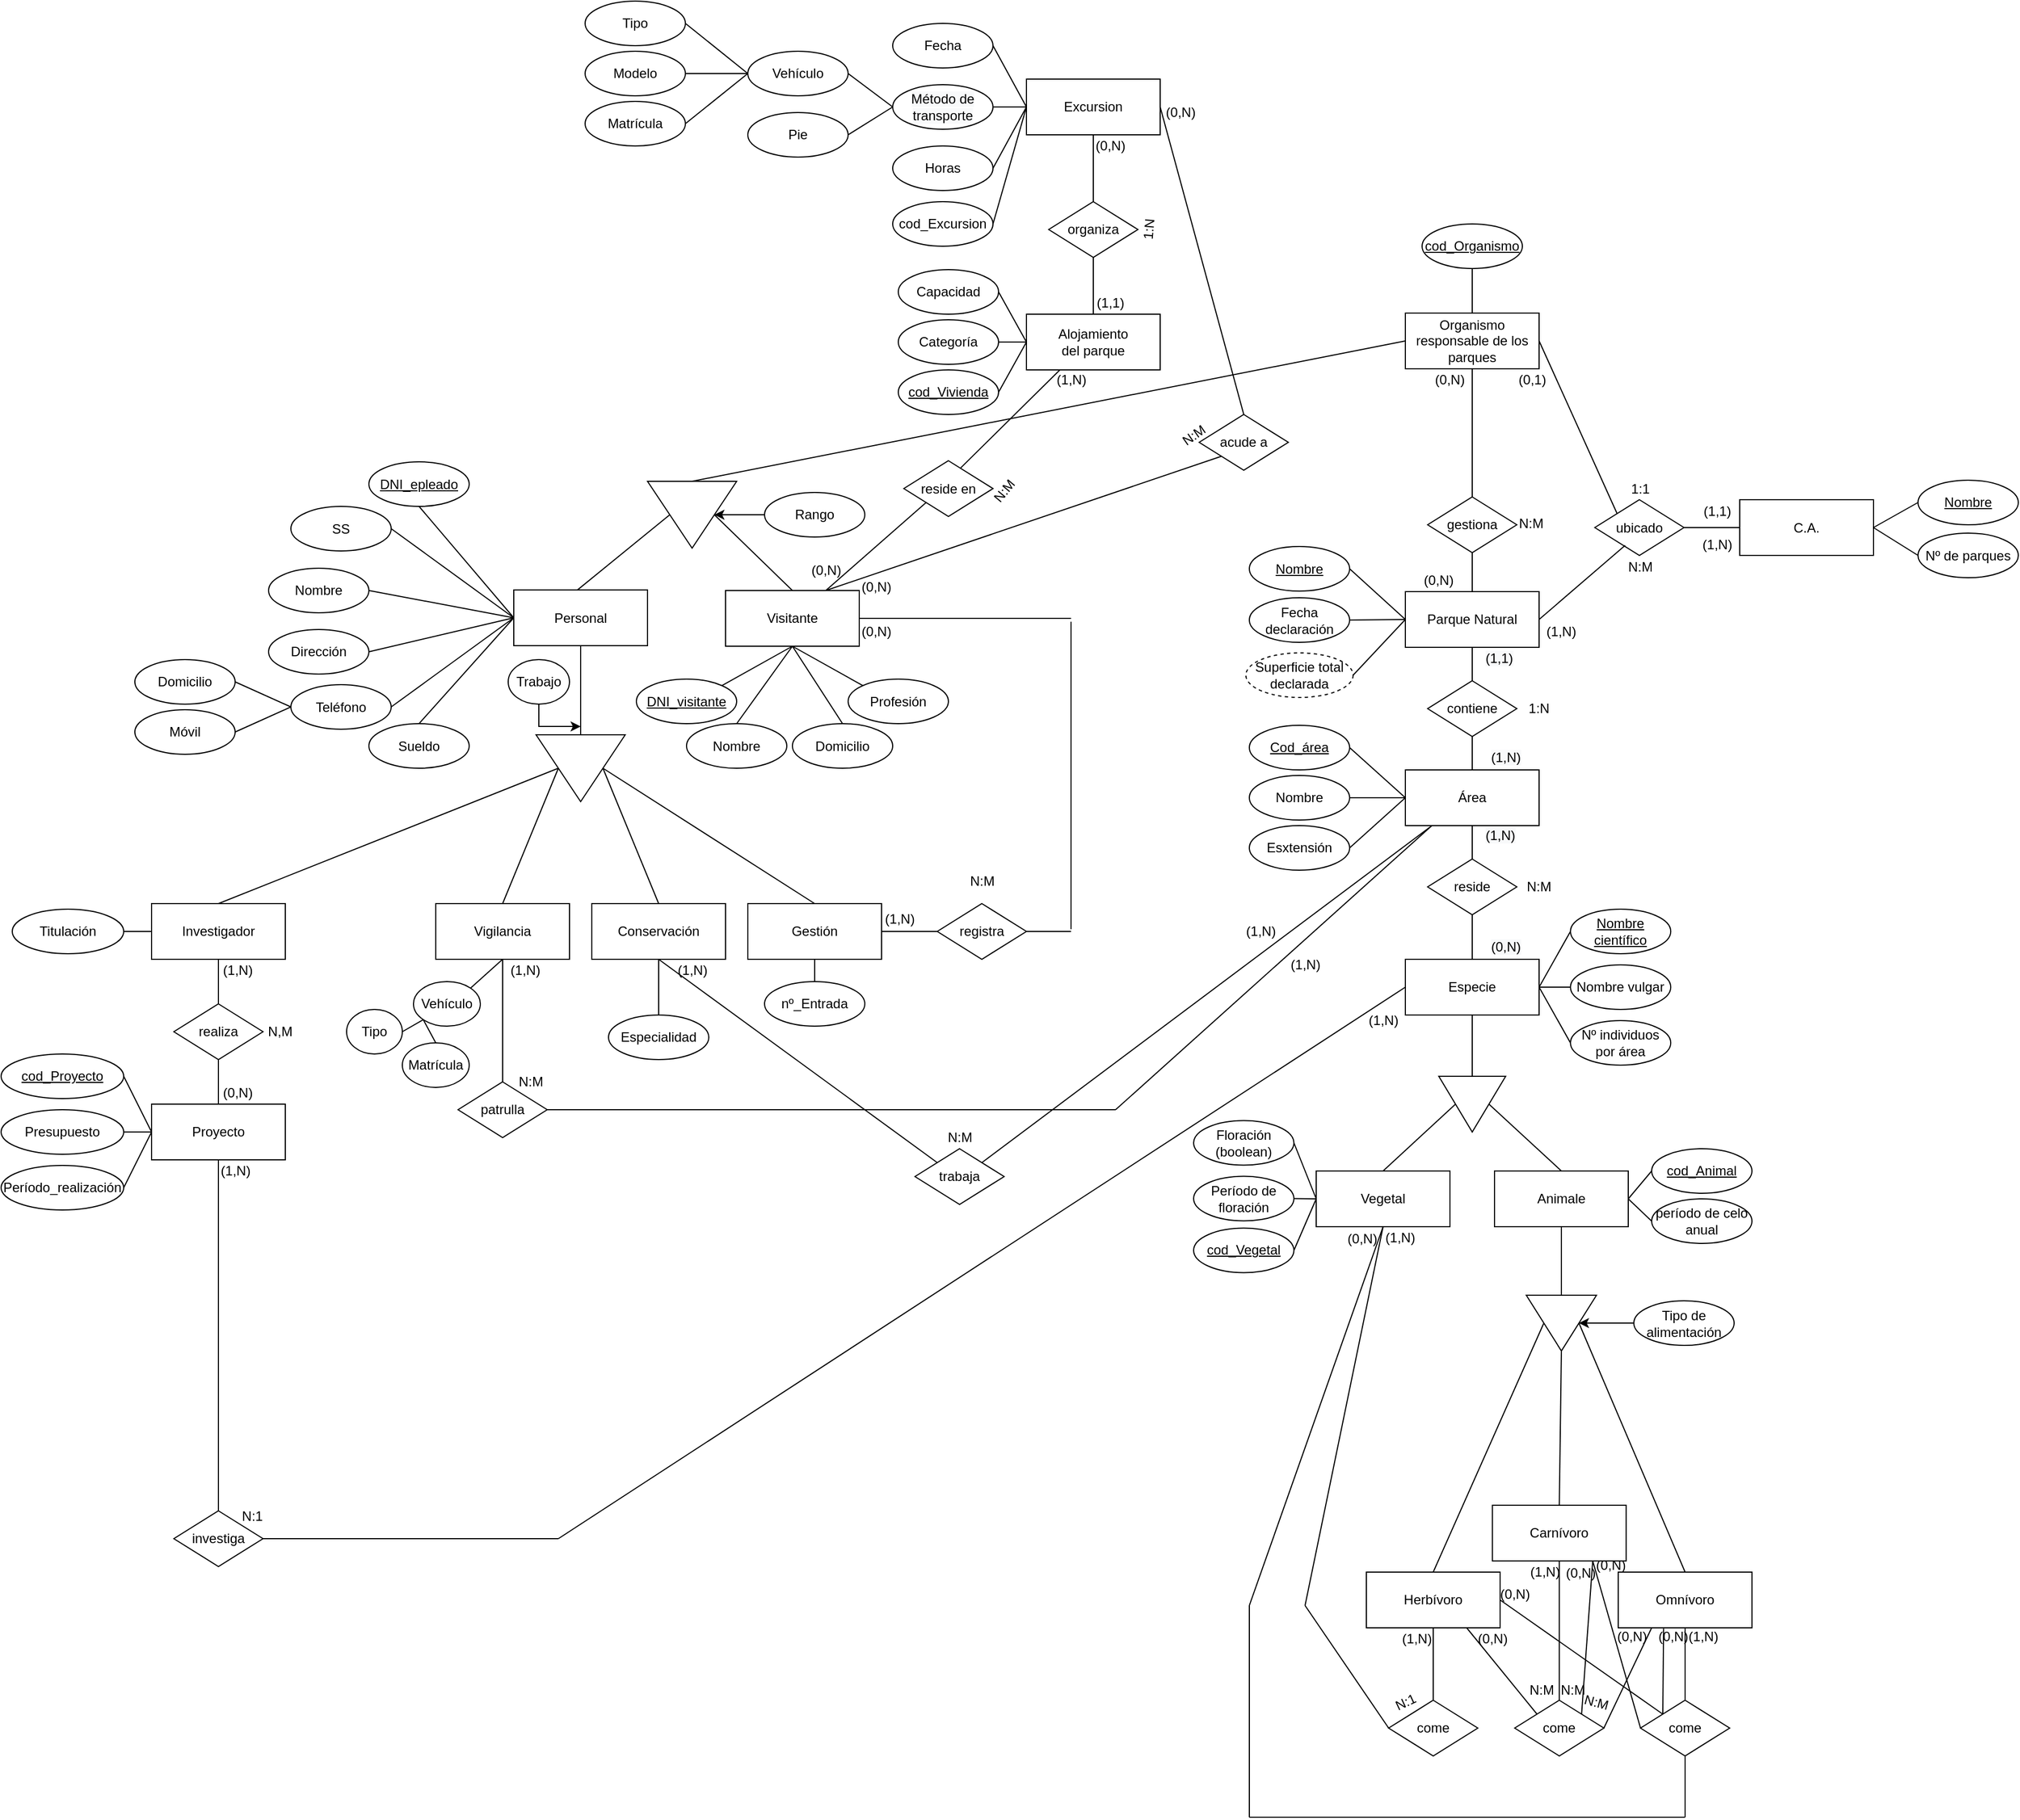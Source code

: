 <mxfile version="14.5.1" type="device"><diagram id="kgBCzmx0Qib1t_jQtQB2" name="Página-1"><mxGraphModel dx="4080" dy="6098" grid="1" gridSize="10" guides="1" tooltips="1" connect="1" arrows="1" fold="1" page="1" pageScale="1" pageWidth="900" pageHeight="2000" math="0" shadow="0"><root><mxCell id="0"/><mxCell id="1" parent="0"/><mxCell id="z50yWBNJR16k5p2f0vmo-4" value="C.A." style="rounded=0;whiteSpace=wrap;html=1;" parent="1" vertex="1"><mxGeometry x="560" y="-1822.5" width="120" height="50" as="geometry"/></mxCell><mxCell id="z50yWBNJR16k5p2f0vmo-20" value="&lt;u&gt;Nombre&lt;/u&gt;" style="ellipse;whiteSpace=wrap;html=1;" parent="1" vertex="1"><mxGeometry x="120" y="-1780.5" width="90" height="40" as="geometry"/></mxCell><mxCell id="z50yWBNJR16k5p2f0vmo-21" value="Fecha declaración" style="ellipse;whiteSpace=wrap;html=1;" parent="1" vertex="1"><mxGeometry x="120" y="-1734.5" width="90" height="40" as="geometry"/></mxCell><mxCell id="z50yWBNJR16k5p2f0vmo-49" value="Parque Natural" style="rounded=0;whiteSpace=wrap;html=1;" parent="1" vertex="1"><mxGeometry x="260" y="-1740" width="120" height="50" as="geometry"/></mxCell><mxCell id="z50yWBNJR16k5p2f0vmo-50" value="ubicado" style="rhombus;whiteSpace=wrap;html=1;" parent="1" vertex="1"><mxGeometry x="430" y="-1822.5" width="80" height="50" as="geometry"/></mxCell><mxCell id="z50yWBNJR16k5p2f0vmo-51" value="N:M" style="text;html=1;strokeColor=none;fillColor=none;align=center;verticalAlign=middle;whiteSpace=wrap;rounded=0;" parent="1" vertex="1"><mxGeometry x="451" y="-1772.5" width="40" height="20" as="geometry"/></mxCell><mxCell id="z50yWBNJR16k5p2f0vmo-52" value="(1,N)" style="text;html=1;strokeColor=none;fillColor=none;align=center;verticalAlign=middle;whiteSpace=wrap;rounded=0;" parent="1" vertex="1"><mxGeometry x="380" y="-1714" width="40" height="20" as="geometry"/></mxCell><mxCell id="z50yWBNJR16k5p2f0vmo-54" value="Organismo responsable de los parques" style="rounded=0;whiteSpace=wrap;html=1;" parent="1" vertex="1"><mxGeometry x="260" y="-1990" width="120" height="50" as="geometry"/></mxCell><mxCell id="z50yWBNJR16k5p2f0vmo-56" value="gestiona" style="rhombus;whiteSpace=wrap;html=1;" parent="1" vertex="1"><mxGeometry x="280" y="-1825" width="80" height="50" as="geometry"/></mxCell><mxCell id="z50yWBNJR16k5p2f0vmo-60" value="1:1" style="text;html=1;strokeColor=none;fillColor=none;align=center;verticalAlign=middle;whiteSpace=wrap;rounded=0;" parent="1" vertex="1"><mxGeometry x="451" y="-1842.5" width="40" height="20" as="geometry"/></mxCell><mxCell id="z50yWBNJR16k5p2f0vmo-61" value="" style="endArrow=none;html=1;exitX=1;exitY=0.5;exitDx=0;exitDy=0;entryX=0;entryY=0;entryDx=0;entryDy=0;" parent="1" source="z50yWBNJR16k5p2f0vmo-54" target="z50yWBNJR16k5p2f0vmo-50" edge="1"><mxGeometry width="50" height="50" relative="1" as="geometry"><mxPoint x="410" y="-1880" as="sourcePoint"/><mxPoint x="460" y="-1930" as="targetPoint"/></mxGeometry></mxCell><mxCell id="z50yWBNJR16k5p2f0vmo-62" value="" style="endArrow=none;html=1;exitX=1;exitY=0.5;exitDx=0;exitDy=0;entryX=0.34;entryY=0.82;entryDx=0;entryDy=0;entryPerimeter=0;" parent="1" source="z50yWBNJR16k5p2f0vmo-49" target="z50yWBNJR16k5p2f0vmo-50" edge="1"><mxGeometry width="50" height="50" relative="1" as="geometry"><mxPoint x="390" y="-1875" as="sourcePoint"/><mxPoint x="460" y="-1792.5" as="targetPoint"/></mxGeometry></mxCell><mxCell id="z50yWBNJR16k5p2f0vmo-63" value="" style="endArrow=none;html=1;exitX=1;exitY=0.5;exitDx=0;exitDy=0;entryX=0;entryY=0.5;entryDx=0;entryDy=0;" parent="1" source="z50yWBNJR16k5p2f0vmo-50" target="z50yWBNJR16k5p2f0vmo-4" edge="1"><mxGeometry width="50" height="50" relative="1" as="geometry"><mxPoint x="390" y="-1712.5" as="sourcePoint"/><mxPoint x="467.2" y="-1771.5" as="targetPoint"/></mxGeometry></mxCell><mxCell id="z50yWBNJR16k5p2f0vmo-64" value="N:M" style="text;html=1;strokeColor=none;fillColor=none;align=center;verticalAlign=middle;whiteSpace=wrap;rounded=0;" parent="1" vertex="1"><mxGeometry x="352.75" y="-1811" width="40" height="20" as="geometry"/></mxCell><mxCell id="z50yWBNJR16k5p2f0vmo-68" value="(1,N)" style="text;html=1;strokeColor=none;fillColor=none;align=center;verticalAlign=middle;whiteSpace=wrap;rounded=0;" parent="1" vertex="1"><mxGeometry x="520" y="-1792.5" width="40" height="20" as="geometry"/></mxCell><mxCell id="z50yWBNJR16k5p2f0vmo-69" value="(1,1)" style="text;html=1;strokeColor=none;fillColor=none;align=center;verticalAlign=middle;whiteSpace=wrap;rounded=0;" parent="1" vertex="1"><mxGeometry x="520" y="-1822.5" width="40" height="20" as="geometry"/></mxCell><mxCell id="z50yWBNJR16k5p2f0vmo-70" value="(0,1)" style="text;html=1;strokeColor=none;fillColor=none;align=center;verticalAlign=middle;whiteSpace=wrap;rounded=0;" parent="1" vertex="1"><mxGeometry x="353.75" y="-1940" width="40" height="20" as="geometry"/></mxCell><mxCell id="z50yWBNJR16k5p2f0vmo-74" value="" style="endArrow=none;html=1;exitX=0.5;exitY=1;exitDx=0;exitDy=0;entryX=0.5;entryY=0;entryDx=0;entryDy=0;" parent="1" source="z50yWBNJR16k5p2f0vmo-56" target="z50yWBNJR16k5p2f0vmo-49" edge="1"><mxGeometry width="50" height="50" relative="1" as="geometry"><mxPoint x="390" y="-1875" as="sourcePoint"/><mxPoint x="460" y="-1792.5" as="targetPoint"/></mxGeometry></mxCell><mxCell id="z50yWBNJR16k5p2f0vmo-76" value="(0,N)" style="text;html=1;strokeColor=none;fillColor=none;align=center;verticalAlign=middle;whiteSpace=wrap;rounded=0;" parent="1" vertex="1"><mxGeometry x="280" y="-1940" width="40" height="20" as="geometry"/></mxCell><mxCell id="z50yWBNJR16k5p2f0vmo-77" value="(0,N)" style="text;html=1;strokeColor=none;fillColor=none;align=center;verticalAlign=middle;whiteSpace=wrap;rounded=0;" parent="1" vertex="1"><mxGeometry x="270" y="-1760" width="40" height="20" as="geometry"/></mxCell><mxCell id="z50yWBNJR16k5p2f0vmo-78" value="Área" style="rounded=0;whiteSpace=wrap;html=1;" parent="1" vertex="1"><mxGeometry x="260" y="-1580" width="120" height="50" as="geometry"/></mxCell><mxCell id="z50yWBNJR16k5p2f0vmo-79" value="contiene" style="rhombus;whiteSpace=wrap;html=1;" parent="1" vertex="1"><mxGeometry x="280" y="-1660" width="80" height="50" as="geometry"/></mxCell><mxCell id="z50yWBNJR16k5p2f0vmo-86" value="" style="endArrow=none;html=1;exitX=0.5;exitY=1;exitDx=0;exitDy=0;" parent="1" source="z50yWBNJR16k5p2f0vmo-49" target="z50yWBNJR16k5p2f0vmo-79" edge="1"><mxGeometry width="50" height="50" relative="1" as="geometry"><mxPoint x="350" y="-1670" as="sourcePoint"/><mxPoint x="350" y="-1635" as="targetPoint"/></mxGeometry></mxCell><mxCell id="z50yWBNJR16k5p2f0vmo-87" value="" style="endArrow=none;html=1;exitX=0.5;exitY=1;exitDx=0;exitDy=0;entryX=0.5;entryY=0;entryDx=0;entryDy=0;" parent="1" source="z50yWBNJR16k5p2f0vmo-79" target="z50yWBNJR16k5p2f0vmo-78" edge="1"><mxGeometry width="50" height="50" relative="1" as="geometry"><mxPoint x="300" y="-1610" as="sourcePoint"/><mxPoint x="300" y="-1580" as="targetPoint"/></mxGeometry></mxCell><mxCell id="z50yWBNJR16k5p2f0vmo-88" value="Nombre" style="ellipse;whiteSpace=wrap;html=1;" parent="1" vertex="1"><mxGeometry x="120" y="-1575" width="90" height="40" as="geometry"/></mxCell><mxCell id="z50yWBNJR16k5p2f0vmo-89" value="&lt;u&gt;Cod_área&lt;/u&gt;" style="ellipse;whiteSpace=wrap;html=1;" parent="1" vertex="1"><mxGeometry x="120" y="-1620" width="90" height="40" as="geometry"/></mxCell><mxCell id="z50yWBNJR16k5p2f0vmo-90" value="Esxtensión" style="ellipse;whiteSpace=wrap;html=1;" parent="1" vertex="1"><mxGeometry x="120" y="-1530" width="90" height="40" as="geometry"/></mxCell><mxCell id="z50yWBNJR16k5p2f0vmo-95" value="Nº de parques" style="ellipse;whiteSpace=wrap;html=1;" parent="1" vertex="1"><mxGeometry x="720" y="-1792.5" width="90" height="40" as="geometry"/></mxCell><mxCell id="z50yWBNJR16k5p2f0vmo-96" value="&lt;u&gt;Nombre&lt;/u&gt;" style="ellipse;whiteSpace=wrap;html=1;" parent="1" vertex="1"><mxGeometry x="720" y="-1840" width="90" height="40" as="geometry"/></mxCell><mxCell id="z50yWBNJR16k5p2f0vmo-98" value="" style="endArrow=none;html=1;exitX=0;exitY=0.5;exitDx=0;exitDy=0;entryX=1;entryY=0.5;entryDx=0;entryDy=0;" parent="1" source="z50yWBNJR16k5p2f0vmo-96" target="z50yWBNJR16k5p2f0vmo-4" edge="1"><mxGeometry width="50" height="50" relative="1" as="geometry"><mxPoint x="520" y="-1787.5" as="sourcePoint"/><mxPoint x="570" y="-1787.5" as="targetPoint"/></mxGeometry></mxCell><mxCell id="z50yWBNJR16k5p2f0vmo-99" value="" style="endArrow=none;html=1;exitX=0;exitY=0.5;exitDx=0;exitDy=0;entryX=1;entryY=0.5;entryDx=0;entryDy=0;" parent="1" source="z50yWBNJR16k5p2f0vmo-95" target="z50yWBNJR16k5p2f0vmo-4" edge="1"><mxGeometry width="50" height="50" relative="1" as="geometry"><mxPoint x="730" y="-1810" as="sourcePoint"/><mxPoint x="690" y="-1787.5" as="targetPoint"/></mxGeometry></mxCell><mxCell id="z50yWBNJR16k5p2f0vmo-100" value="" style="endArrow=none;html=1;exitX=1;exitY=0.5;exitDx=0;exitDy=0;entryX=0;entryY=0.5;entryDx=0;entryDy=0;" parent="1" source="z50yWBNJR16k5p2f0vmo-20" target="z50yWBNJR16k5p2f0vmo-49" edge="1"><mxGeometry width="50" height="50" relative="1" as="geometry"><mxPoint x="330" y="-1680" as="sourcePoint"/><mxPoint x="330" y="-1650" as="targetPoint"/></mxGeometry></mxCell><mxCell id="z50yWBNJR16k5p2f0vmo-101" value="" style="endArrow=none;html=1;exitX=1;exitY=0.5;exitDx=0;exitDy=0;entryX=0;entryY=0.5;entryDx=0;entryDy=0;" parent="1" source="z50yWBNJR16k5p2f0vmo-21" target="z50yWBNJR16k5p2f0vmo-49" edge="1"><mxGeometry width="50" height="50" relative="1" as="geometry"><mxPoint x="220.0" y="-1750.5" as="sourcePoint"/><mxPoint x="270" y="-1705" as="targetPoint"/></mxGeometry></mxCell><mxCell id="z50yWBNJR16k5p2f0vmo-102" value="" style="endArrow=none;html=1;exitX=1;exitY=0.5;exitDx=0;exitDy=0;entryX=0;entryY=0.5;entryDx=0;entryDy=0;" parent="1" source="iG1FulxF3jE_Rm0Ifzv--15" target="z50yWBNJR16k5p2f0vmo-49" edge="1"><mxGeometry width="50" height="50" relative="1" as="geometry"><mxPoint x="210" y="-1669.5" as="sourcePoint"/><mxPoint x="270" y="-1705" as="targetPoint"/></mxGeometry></mxCell><mxCell id="z50yWBNJR16k5p2f0vmo-103" value="" style="endArrow=none;html=1;exitX=1;exitY=0.5;exitDx=0;exitDy=0;entryX=0;entryY=0.5;entryDx=0;entryDy=0;" parent="1" source="z50yWBNJR16k5p2f0vmo-89" target="z50yWBNJR16k5p2f0vmo-78" edge="1"><mxGeometry width="50" height="50" relative="1" as="geometry"><mxPoint x="220.0" y="-1659.5" as="sourcePoint"/><mxPoint x="270" y="-1705" as="targetPoint"/></mxGeometry></mxCell><mxCell id="z50yWBNJR16k5p2f0vmo-104" value="" style="endArrow=none;html=1;exitX=1;exitY=0.5;exitDx=0;exitDy=0;entryX=0;entryY=0.5;entryDx=0;entryDy=0;" parent="1" source="z50yWBNJR16k5p2f0vmo-88" target="z50yWBNJR16k5p2f0vmo-78" edge="1"><mxGeometry width="50" height="50" relative="1" as="geometry"><mxPoint x="220.0" y="-1590" as="sourcePoint"/><mxPoint x="270" y="-1545" as="targetPoint"/></mxGeometry></mxCell><mxCell id="z50yWBNJR16k5p2f0vmo-105" value="" style="endArrow=none;html=1;exitX=1;exitY=0.5;exitDx=0;exitDy=0;entryX=0;entryY=0.5;entryDx=0;entryDy=0;" parent="1" source="z50yWBNJR16k5p2f0vmo-90" target="z50yWBNJR16k5p2f0vmo-78" edge="1"><mxGeometry width="50" height="50" relative="1" as="geometry"><mxPoint x="220.0" y="-1545" as="sourcePoint"/><mxPoint x="270" y="-1545" as="targetPoint"/></mxGeometry></mxCell><mxCell id="z50yWBNJR16k5p2f0vmo-106" value="reside" style="rhombus;whiteSpace=wrap;html=1;" parent="1" vertex="1"><mxGeometry x="280" y="-1500" width="80" height="50" as="geometry"/></mxCell><mxCell id="z50yWBNJR16k5p2f0vmo-107" value="Especie" style="rounded=0;whiteSpace=wrap;html=1;" parent="1" vertex="1"><mxGeometry x="260" y="-1410" width="120" height="50" as="geometry"/></mxCell><mxCell id="z50yWBNJR16k5p2f0vmo-108" value="" style="triangle;whiteSpace=wrap;html=1;fillColor=#FFFFFF;rotation=90;" parent="1" vertex="1"><mxGeometry x="295" y="-1310" width="50" height="60" as="geometry"/></mxCell><mxCell id="z50yWBNJR16k5p2f0vmo-109" value="Vegetal" style="rounded=0;whiteSpace=wrap;html=1;" parent="1" vertex="1"><mxGeometry x="180" y="-1220" width="120" height="50" as="geometry"/></mxCell><mxCell id="z50yWBNJR16k5p2f0vmo-110" value="Animale" style="rounded=0;whiteSpace=wrap;html=1;" parent="1" vertex="1"><mxGeometry x="340" y="-1220" width="120" height="50" as="geometry"/></mxCell><mxCell id="z50yWBNJR16k5p2f0vmo-111" value="" style="endArrow=none;html=1;entryX=0.5;entryY=1;entryDx=0;entryDy=0;exitX=0;exitY=0.5;exitDx=0;exitDy=0;" parent="1" source="z50yWBNJR16k5p2f0vmo-108" target="z50yWBNJR16k5p2f0vmo-107" edge="1"><mxGeometry width="50" height="50" relative="1" as="geometry"><mxPoint x="200" y="-1250" as="sourcePoint"/><mxPoint x="250" y="-1300" as="targetPoint"/></mxGeometry></mxCell><mxCell id="z50yWBNJR16k5p2f0vmo-112" value="" style="endArrow=none;html=1;entryX=0.5;entryY=0;entryDx=0;entryDy=0;exitX=0.5;exitY=1;exitDx=0;exitDy=0;" parent="1" source="z50yWBNJR16k5p2f0vmo-108" target="z50yWBNJR16k5p2f0vmo-109" edge="1"><mxGeometry width="50" height="50" relative="1" as="geometry"><mxPoint x="330.0" y="-1295" as="sourcePoint"/><mxPoint x="330.0" y="-1350" as="targetPoint"/></mxGeometry></mxCell><mxCell id="z50yWBNJR16k5p2f0vmo-113" value="" style="endArrow=none;html=1;entryX=0.5;entryY=0;entryDx=0;entryDy=0;exitX=0.5;exitY=0;exitDx=0;exitDy=0;" parent="1" source="z50yWBNJR16k5p2f0vmo-110" target="z50yWBNJR16k5p2f0vmo-108" edge="1"><mxGeometry width="50" height="50" relative="1" as="geometry"><mxPoint x="315.0" y="-1270" as="sourcePoint"/><mxPoint x="250.0" y="-1210" as="targetPoint"/></mxGeometry></mxCell><mxCell id="z50yWBNJR16k5p2f0vmo-114" value="" style="endArrow=none;html=1;entryX=0.5;entryY=1;entryDx=0;entryDy=0;exitX=0.5;exitY=0;exitDx=0;exitDy=0;" parent="1" source="z50yWBNJR16k5p2f0vmo-107" target="z50yWBNJR16k5p2f0vmo-106" edge="1"><mxGeometry width="50" height="50" relative="1" as="geometry"><mxPoint x="330.0" y="-1295" as="sourcePoint"/><mxPoint x="330.0" y="-1350" as="targetPoint"/></mxGeometry></mxCell><mxCell id="z50yWBNJR16k5p2f0vmo-115" value="" style="endArrow=none;html=1;entryX=0.5;entryY=1;entryDx=0;entryDy=0;exitX=0.5;exitY=0;exitDx=0;exitDy=0;" parent="1" source="z50yWBNJR16k5p2f0vmo-106" target="z50yWBNJR16k5p2f0vmo-78" edge="1"><mxGeometry width="50" height="50" relative="1" as="geometry"><mxPoint x="330.0" y="-1400" as="sourcePoint"/><mxPoint x="330.0" y="-1440" as="targetPoint"/></mxGeometry></mxCell><mxCell id="z50yWBNJR16k5p2f0vmo-116" value="&lt;u&gt;Nombre científico&lt;/u&gt;" style="ellipse;whiteSpace=wrap;html=1;" parent="1" vertex="1"><mxGeometry x="408.13" y="-1455" width="90" height="40" as="geometry"/></mxCell><mxCell id="z50yWBNJR16k5p2f0vmo-117" value="Nombre vulgar" style="ellipse;whiteSpace=wrap;html=1;" parent="1" vertex="1"><mxGeometry x="408.13" y="-1405" width="90" height="40" as="geometry"/></mxCell><mxCell id="z50yWBNJR16k5p2f0vmo-118" value="Nº individuos por área" style="ellipse;whiteSpace=wrap;html=1;" parent="1" vertex="1"><mxGeometry x="408.13" y="-1355" width="90" height="40" as="geometry"/></mxCell><mxCell id="z50yWBNJR16k5p2f0vmo-119" value="Floración (boolean)" style="ellipse;whiteSpace=wrap;html=1;" parent="1" vertex="1"><mxGeometry x="70" y="-1265.25" width="90" height="40" as="geometry"/></mxCell><mxCell id="z50yWBNJR16k5p2f0vmo-120" value="Período de floración" style="ellipse;whiteSpace=wrap;html=1;" parent="1" vertex="1"><mxGeometry x="70" y="-1215.25" width="90" height="40" as="geometry"/></mxCell><mxCell id="z50yWBNJR16k5p2f0vmo-123" value="Carnívoro" style="rounded=0;whiteSpace=wrap;html=1;" parent="1" vertex="1"><mxGeometry x="338.12" y="-920" width="120" height="50" as="geometry"/></mxCell><mxCell id="z50yWBNJR16k5p2f0vmo-126" value="" style="triangle;whiteSpace=wrap;html=1;fillColor=#FFFFFF;rotation=90;" parent="1" vertex="1"><mxGeometry x="375" y="-1115" width="50" height="63" as="geometry"/></mxCell><mxCell id="mLNLVv8V4u3EioNPbxyL-1" style="edgeStyle=orthogonalEdgeStyle;rounded=0;orthogonalLoop=1;jettySize=auto;html=1;entryX=0.5;entryY=0;entryDx=0;entryDy=0;" parent="1" source="z50yWBNJR16k5p2f0vmo-127" target="z50yWBNJR16k5p2f0vmo-126" edge="1"><mxGeometry relative="1" as="geometry"/></mxCell><mxCell id="z50yWBNJR16k5p2f0vmo-127" value="Tipo de alimentación" style="ellipse;whiteSpace=wrap;html=1;" parent="1" vertex="1"><mxGeometry x="465" y="-1103.5" width="90" height="40" as="geometry"/></mxCell><mxCell id="z50yWBNJR16k5p2f0vmo-128" value="Herbívoro" style="rounded=0;whiteSpace=wrap;html=1;" parent="1" vertex="1"><mxGeometry x="225" y="-860" width="120" height="50" as="geometry"/></mxCell><mxCell id="z50yWBNJR16k5p2f0vmo-129" value="Omnívoro" style="rounded=0;whiteSpace=wrap;html=1;" parent="1" vertex="1"><mxGeometry x="451" y="-860" width="120" height="50" as="geometry"/></mxCell><mxCell id="z50yWBNJR16k5p2f0vmo-130" value="" style="endArrow=none;html=1;entryX=0;entryY=0.5;entryDx=0;entryDy=0;exitX=0.5;exitY=1;exitDx=0;exitDy=0;" parent="1" source="z50yWBNJR16k5p2f0vmo-110" target="z50yWBNJR16k5p2f0vmo-126" edge="1"><mxGeometry width="50" height="50" relative="1" as="geometry"><mxPoint x="322.5" y="-1110" as="sourcePoint"/><mxPoint x="257.5" y="-1050" as="targetPoint"/></mxGeometry></mxCell><mxCell id="z50yWBNJR16k5p2f0vmo-131" value="" style="endArrow=none;html=1;entryX=0.5;entryY=0;entryDx=0;entryDy=0;exitX=0.5;exitY=0;exitDx=0;exitDy=0;" parent="1" source="z50yWBNJR16k5p2f0vmo-126" target="z50yWBNJR16k5p2f0vmo-129" edge="1"><mxGeometry width="50" height="50" relative="1" as="geometry"><mxPoint x="410.0" y="-1160" as="sourcePoint"/><mxPoint x="465.0" y="-1105" as="targetPoint"/></mxGeometry></mxCell><mxCell id="z50yWBNJR16k5p2f0vmo-132" value="" style="endArrow=none;html=1;entryX=0.5;entryY=0;entryDx=0;entryDy=0;exitX=1;exitY=0.5;exitDx=0;exitDy=0;" parent="1" source="z50yWBNJR16k5p2f0vmo-126" target="z50yWBNJR16k5p2f0vmo-123" edge="1"><mxGeometry width="50" height="50" relative="1" as="geometry"><mxPoint x="480.0" y="-1080" as="sourcePoint"/><mxPoint x="550" y="-1055" as="targetPoint"/></mxGeometry></mxCell><mxCell id="z50yWBNJR16k5p2f0vmo-133" value="" style="endArrow=none;html=1;entryX=0.5;entryY=0;entryDx=0;entryDy=0;exitX=0.5;exitY=1;exitDx=0;exitDy=0;" parent="1" source="z50yWBNJR16k5p2f0vmo-126" target="z50yWBNJR16k5p2f0vmo-128" edge="1"><mxGeometry width="50" height="50" relative="1" as="geometry"><mxPoint x="480.0" y="-1080" as="sourcePoint"/><mxPoint x="550" y="-985" as="targetPoint"/></mxGeometry></mxCell><mxCell id="mLNLVv8V4u3EioNPbxyL-7" value="" style="endArrow=none;html=1;entryX=0.5;entryY=1;entryDx=0;entryDy=0;exitX=0.5;exitY=0;exitDx=0;exitDy=0;" parent="1" source="9sEx2es10_jGoibKuPba-1" target="z50yWBNJR16k5p2f0vmo-128" edge="1"><mxGeometry width="50" height="50" relative="1" as="geometry"><mxPoint x="285" y="-770" as="sourcePoint"/><mxPoint x="208.12" y="-770" as="targetPoint"/></mxGeometry></mxCell><mxCell id="mLNLVv8V4u3EioNPbxyL-8" value="" style="endArrow=none;html=1;entryX=0.5;entryY=1;entryDx=0;entryDy=0;exitX=0.5;exitY=0;exitDx=0;exitDy=0;" parent="1" source="9sEx2es10_jGoibKuPba-2" target="z50yWBNJR16k5p2f0vmo-123" edge="1"><mxGeometry width="50" height="50" relative="1" as="geometry"><mxPoint x="398.12" y="-670" as="sourcePoint"/><mxPoint x="323.12" y="-790" as="targetPoint"/></mxGeometry></mxCell><mxCell id="mLNLVv8V4u3EioNPbxyL-9" value="" style="endArrow=none;html=1;entryX=0.5;entryY=1;entryDx=0;entryDy=0;exitX=0.5;exitY=0;exitDx=0;exitDy=0;" parent="1" source="9sEx2es10_jGoibKuPba-3" target="z50yWBNJR16k5p2f0vmo-129" edge="1"><mxGeometry width="50" height="50" relative="1" as="geometry"><mxPoint x="511.005" y="-770" as="sourcePoint"/><mxPoint x="408.12" y="-860" as="targetPoint"/></mxGeometry></mxCell><mxCell id="mLNLVv8V4u3EioNPbxyL-11" value="" style="endArrow=none;html=1;exitX=1;exitY=0.5;exitDx=0;exitDy=0;entryX=0;entryY=0.5;entryDx=0;entryDy=0;" parent="1" source="z50yWBNJR16k5p2f0vmo-107" target="z50yWBNJR16k5p2f0vmo-116" edge="1"><mxGeometry width="50" height="50" relative="1" as="geometry"><mxPoint x="580" y="-1430" as="sourcePoint"/><mxPoint x="630" y="-1480" as="targetPoint"/></mxGeometry></mxCell><mxCell id="mLNLVv8V4u3EioNPbxyL-12" value="" style="endArrow=none;html=1;exitX=1;exitY=0.5;exitDx=0;exitDy=0;entryX=0;entryY=0.5;entryDx=0;entryDy=0;" parent="1" source="z50yWBNJR16k5p2f0vmo-107" target="z50yWBNJR16k5p2f0vmo-117" edge="1"><mxGeometry width="50" height="50" relative="1" as="geometry"><mxPoint x="390" y="-1375" as="sourcePoint"/><mxPoint x="420" y="-1420" as="targetPoint"/></mxGeometry></mxCell><mxCell id="mLNLVv8V4u3EioNPbxyL-13" value="" style="endArrow=none;html=1;exitX=1;exitY=0.5;exitDx=0;exitDy=0;entryX=0;entryY=0.5;entryDx=0;entryDy=0;" parent="1" source="z50yWBNJR16k5p2f0vmo-107" target="z50yWBNJR16k5p2f0vmo-118" edge="1"><mxGeometry width="50" height="50" relative="1" as="geometry"><mxPoint x="390" y="-1375" as="sourcePoint"/><mxPoint x="420" y="-1370" as="targetPoint"/></mxGeometry></mxCell><mxCell id="mLNLVv8V4u3EioNPbxyL-14" value="" style="endArrow=none;html=1;entryX=1;entryY=0.5;entryDx=0;entryDy=0;exitX=0;exitY=0.5;exitDx=0;exitDy=0;" parent="1" source="z50yWBNJR16k5p2f0vmo-109" target="z50yWBNJR16k5p2f0vmo-119" edge="1"><mxGeometry width="50" height="50" relative="1" as="geometry"><mxPoint x="315" y="-1270" as="sourcePoint"/><mxPoint x="250" y="-1210" as="targetPoint"/></mxGeometry></mxCell><mxCell id="mLNLVv8V4u3EioNPbxyL-15" value="" style="endArrow=none;html=1;entryX=1;entryY=0.5;entryDx=0;entryDy=0;exitX=0;exitY=0.5;exitDx=0;exitDy=0;" parent="1" source="z50yWBNJR16k5p2f0vmo-109" target="z50yWBNJR16k5p2f0vmo-120" edge="1"><mxGeometry width="50" height="50" relative="1" as="geometry"><mxPoint x="190" y="-1185" as="sourcePoint"/><mxPoint x="170" y="-1210" as="targetPoint"/></mxGeometry></mxCell><mxCell id="mLNLVv8V4u3EioNPbxyL-16" value="1:N" style="text;html=1;strokeColor=none;fillColor=none;align=center;verticalAlign=middle;whiteSpace=wrap;rounded=0;" parent="1" vertex="1"><mxGeometry x="360" y="-1645" width="40" height="20" as="geometry"/></mxCell><mxCell id="mLNLVv8V4u3EioNPbxyL-17" value="&lt;span style=&quot;color: rgb(0 , 0 , 0) ; font-family: &amp;#34;helvetica&amp;#34; ; font-size: 12px ; font-style: normal ; font-weight: 400 ; letter-spacing: normal ; text-align: center ; text-indent: 0px ; text-transform: none ; word-spacing: 0px ; background-color: rgb(248 , 249 , 250) ; display: inline ; float: none&quot;&gt;(1,1)&lt;/span&gt;" style="text;whiteSpace=wrap;html=1;" parent="1" vertex="1"><mxGeometry x="330" y="-1694.5" width="50" height="30" as="geometry"/></mxCell><mxCell id="mLNLVv8V4u3EioNPbxyL-18" value="&lt;span style=&quot;color: rgb(0, 0, 0); font-family: helvetica; font-size: 12px; font-style: normal; font-weight: 400; letter-spacing: normal; text-align: center; text-indent: 0px; text-transform: none; word-spacing: 0px; background-color: rgb(248, 249, 250); display: inline; float: none;&quot;&gt;(1,N)&lt;/span&gt;" style="text;whiteSpace=wrap;html=1;" parent="1" vertex="1"><mxGeometry x="335.12" y="-1605" width="50" height="30" as="geometry"/></mxCell><mxCell id="mLNLVv8V4u3EioNPbxyL-19" value="N:M" style="text;html=1;strokeColor=none;fillColor=none;align=center;verticalAlign=middle;whiteSpace=wrap;rounded=0;" parent="1" vertex="1"><mxGeometry x="360" y="-1485" width="40" height="20" as="geometry"/></mxCell><mxCell id="mLNLVv8V4u3EioNPbxyL-20" value="&lt;span style=&quot;color: rgb(0, 0, 0); font-family: helvetica; font-size: 12px; font-style: normal; font-weight: 400; letter-spacing: normal; text-align: center; text-indent: 0px; text-transform: none; word-spacing: 0px; background-color: rgb(248, 249, 250); display: inline; float: none;&quot;&gt;(1,N)&lt;/span&gt;" style="text;whiteSpace=wrap;html=1;" parent="1" vertex="1"><mxGeometry x="330" y="-1535" width="50" height="30" as="geometry"/></mxCell><mxCell id="mLNLVv8V4u3EioNPbxyL-21" value="&lt;span style=&quot;color: rgb(0 , 0 , 0) ; font-family: &amp;#34;helvetica&amp;#34; ; font-size: 12px ; font-style: normal ; font-weight: 400 ; letter-spacing: normal ; text-align: center ; text-indent: 0px ; text-transform: none ; word-spacing: 0px ; background-color: rgb(248 , 249 , 250) ; display: inline ; float: none&quot;&gt;(0,N)&lt;/span&gt;" style="text;whiteSpace=wrap;html=1;" parent="1" vertex="1"><mxGeometry x="335.12" y="-1435" width="50" height="30" as="geometry"/></mxCell><mxCell id="mLNLVv8V4u3EioNPbxyL-25" value="" style="endArrow=none;html=1;exitX=1;exitY=0;exitDx=0;exitDy=0;entryX=0.5;entryY=0;entryDx=0;entryDy=0;" parent="1" source="z50yWBNJR16k5p2f0vmo-76" target="z50yWBNJR16k5p2f0vmo-56" edge="1"><mxGeometry width="50" height="50" relative="1" as="geometry"><mxPoint x="330" y="-1765" as="sourcePoint"/><mxPoint x="330" y="-1730" as="targetPoint"/></mxGeometry></mxCell><mxCell id="mLNLVv8V4u3EioNPbxyL-28" value="" style="endArrow=none;html=1;exitX=0.468;exitY=0.016;exitDx=0;exitDy=0;exitPerimeter=0;entryX=0.5;entryY=1;entryDx=0;entryDy=0;" parent="1" source="mLNLVv8V4u3EioNPbxyL-29" target="mLNLVv8V4u3EioNPbxyL-31" edge="1"><mxGeometry width="50" height="50" relative="1" as="geometry"><mxPoint x="-370" y="-1761.5" as="sourcePoint"/><mxPoint x="-80" y="-1951.5" as="targetPoint"/></mxGeometry></mxCell><mxCell id="mLNLVv8V4u3EioNPbxyL-29" value="Personal" style="rounded=0;whiteSpace=wrap;html=1;" parent="1" vertex="1"><mxGeometry x="-540" y="-1741.5" width="120" height="50" as="geometry"/></mxCell><mxCell id="mLNLVv8V4u3EioNPbxyL-30" value="Visitante" style="rounded=0;whiteSpace=wrap;html=1;" parent="1" vertex="1"><mxGeometry x="-350" y="-1741" width="120" height="50" as="geometry"/></mxCell><mxCell id="mLNLVv8V4u3EioNPbxyL-31" value="" style="triangle;whiteSpace=wrap;html=1;rotation=90;" parent="1" vertex="1"><mxGeometry x="-410" y="-1849" width="60" height="80" as="geometry"/></mxCell><mxCell id="mLNLVv8V4u3EioNPbxyL-32" value="" style="endArrow=none;html=1;entryX=0;entryY=0.5;entryDx=0;entryDy=0;exitX=0;exitY=0.5;exitDx=0;exitDy=0;" parent="1" source="mLNLVv8V4u3EioNPbxyL-31" target="z50yWBNJR16k5p2f0vmo-54" edge="1"><mxGeometry width="50" height="50" relative="1" as="geometry"><mxPoint y="-1750" as="sourcePoint"/><mxPoint x="50" y="-1800" as="targetPoint"/></mxGeometry></mxCell><mxCell id="mLNLVv8V4u3EioNPbxyL-33" value="" style="endArrow=none;html=1;exitX=0.5;exitY=0;exitDx=0;exitDy=0;entryX=0.5;entryY=0;entryDx=0;entryDy=0;" parent="1" source="mLNLVv8V4u3EioNPbxyL-30" target="mLNLVv8V4u3EioNPbxyL-31" edge="1"><mxGeometry width="50" height="50" relative="1" as="geometry"><mxPoint x="-473.84" y="-1730.7" as="sourcePoint"/><mxPoint x="-250" y="-1878.5" as="targetPoint"/></mxGeometry></mxCell><mxCell id="z7jLJnrWV837_76viKWg-1" value="Nombre" style="ellipse;whiteSpace=wrap;html=1;" parent="1" vertex="1"><mxGeometry x="-760" y="-1761" width="90" height="40" as="geometry"/></mxCell><mxCell id="z7jLJnrWV837_76viKWg-2" value="Dirección" style="ellipse;whiteSpace=wrap;html=1;" parent="1" vertex="1"><mxGeometry x="-760" y="-1706" width="90" height="40" as="geometry"/></mxCell><mxCell id="z7jLJnrWV837_76viKWg-3" value="Teléfono" style="ellipse;whiteSpace=wrap;html=1;" parent="1" vertex="1"><mxGeometry x="-740" y="-1656.5" width="90" height="40" as="geometry"/></mxCell><mxCell id="z7jLJnrWV837_76viKWg-4" value="Domicilio" style="ellipse;whiteSpace=wrap;html=1;" parent="1" vertex="1"><mxGeometry x="-880" y="-1679" width="90" height="40" as="geometry"/></mxCell><mxCell id="z7jLJnrWV837_76viKWg-5" value="Móvil" style="ellipse;whiteSpace=wrap;html=1;" parent="1" vertex="1"><mxGeometry x="-880" y="-1634" width="90" height="40" as="geometry"/></mxCell><mxCell id="z7jLJnrWV837_76viKWg-6" value="Sueldo" style="ellipse;whiteSpace=wrap;html=1;" parent="1" vertex="1"><mxGeometry x="-670" y="-1621.5" width="90" height="40" as="geometry"/></mxCell><mxCell id="z7jLJnrWV837_76viKWg-7" value="SS" style="ellipse;whiteSpace=wrap;html=1;" parent="1" vertex="1"><mxGeometry x="-740" y="-1816.5" width="90" height="40" as="geometry"/></mxCell><mxCell id="z7jLJnrWV837_76viKWg-8" value="&lt;u&gt;DNI_epleado&lt;/u&gt;" style="ellipse;whiteSpace=wrap;html=1;" parent="1" vertex="1"><mxGeometry x="-670" y="-1856.5" width="90" height="40" as="geometry"/></mxCell><mxCell id="z7jLJnrWV837_76viKWg-9" value="" style="endArrow=none;html=1;exitX=0.5;exitY=1;exitDx=0;exitDy=0;entryX=0;entryY=0.5;entryDx=0;entryDy=0;" parent="1" source="z7jLJnrWV837_76viKWg-8" target="mLNLVv8V4u3EioNPbxyL-29" edge="1"><mxGeometry width="50" height="50" relative="1" as="geometry"><mxPoint x="-473.84" y="-1730.7" as="sourcePoint"/><mxPoint x="-390" y="-1799" as="targetPoint"/></mxGeometry></mxCell><mxCell id="z7jLJnrWV837_76viKWg-10" value="" style="endArrow=none;html=1;exitX=1;exitY=0.5;exitDx=0;exitDy=0;entryX=0;entryY=0.5;entryDx=0;entryDy=0;" parent="1" source="z7jLJnrWV837_76viKWg-7" target="mLNLVv8V4u3EioNPbxyL-29" edge="1"><mxGeometry width="50" height="50" relative="1" as="geometry"><mxPoint x="-615" y="-1806.5" as="sourcePoint"/><mxPoint x="-570" y="-1706.5" as="targetPoint"/></mxGeometry></mxCell><mxCell id="z7jLJnrWV837_76viKWg-11" value="" style="endArrow=none;html=1;exitX=0;exitY=0.5;exitDx=0;exitDy=0;entryX=1;entryY=0.5;entryDx=0;entryDy=0;" parent="1" source="mLNLVv8V4u3EioNPbxyL-29" target="z7jLJnrWV837_76viKWg-1" edge="1"><mxGeometry width="50" height="50" relative="1" as="geometry"><mxPoint x="-640" y="-1786.5" as="sourcePoint"/><mxPoint x="-530" y="-1706.5" as="targetPoint"/></mxGeometry></mxCell><mxCell id="z7jLJnrWV837_76viKWg-12" value="" style="endArrow=none;html=1;exitX=1;exitY=0.5;exitDx=0;exitDy=0;entryX=0;entryY=0.5;entryDx=0;entryDy=0;" parent="1" source="z7jLJnrWV837_76viKWg-2" target="mLNLVv8V4u3EioNPbxyL-29" edge="1"><mxGeometry width="50" height="50" relative="1" as="geometry"><mxPoint x="-530" y="-1706.5" as="sourcePoint"/><mxPoint x="-660" y="-1731" as="targetPoint"/></mxGeometry></mxCell><mxCell id="z7jLJnrWV837_76viKWg-13" value="" style="endArrow=none;html=1;exitX=0;exitY=0.5;exitDx=0;exitDy=0;entryX=1;entryY=0.5;entryDx=0;entryDy=0;" parent="1" source="mLNLVv8V4u3EioNPbxyL-29" target="z7jLJnrWV837_76viKWg-3" edge="1"><mxGeometry width="50" height="50" relative="1" as="geometry"><mxPoint x="-660" y="-1676" as="sourcePoint"/><mxPoint x="-530" y="-1706.5" as="targetPoint"/></mxGeometry></mxCell><mxCell id="z7jLJnrWV837_76viKWg-14" value="" style="endArrow=none;html=1;exitX=0.5;exitY=0;exitDx=0;exitDy=0;entryX=0;entryY=0.5;entryDx=0;entryDy=0;" parent="1" source="z7jLJnrWV837_76viKWg-6" target="mLNLVv8V4u3EioNPbxyL-29" edge="1"><mxGeometry width="50" height="50" relative="1" as="geometry"><mxPoint x="-530" y="-1706.5" as="sourcePoint"/><mxPoint x="-640" y="-1626.5" as="targetPoint"/></mxGeometry></mxCell><mxCell id="z7jLJnrWV837_76viKWg-15" value="" style="endArrow=none;html=1;exitX=1;exitY=0.5;exitDx=0;exitDy=0;entryX=0;entryY=0.5;entryDx=0;entryDy=0;" parent="1" source="z7jLJnrWV837_76viKWg-4" target="z7jLJnrWV837_76viKWg-3" edge="1"><mxGeometry width="50" height="50" relative="1" as="geometry"><mxPoint x="-660" y="-1676" as="sourcePoint"/><mxPoint x="-530" y="-1706.5" as="targetPoint"/></mxGeometry></mxCell><mxCell id="z7jLJnrWV837_76viKWg-16" value="" style="endArrow=none;html=1;exitX=1;exitY=0.5;exitDx=0;exitDy=0;entryX=0;entryY=0.5;entryDx=0;entryDy=0;" parent="1" source="z7jLJnrWV837_76viKWg-5" target="z7jLJnrWV837_76viKWg-3" edge="1"><mxGeometry width="50" height="50" relative="1" as="geometry"><mxPoint x="-810" y="-1649" as="sourcePoint"/><mxPoint x="-730" y="-1626.5" as="targetPoint"/></mxGeometry></mxCell><mxCell id="z7jLJnrWV837_76viKWg-18" value="Gestión" style="rounded=0;whiteSpace=wrap;html=1;" parent="1" vertex="1"><mxGeometry x="-330" y="-1460" width="120" height="50" as="geometry"/></mxCell><mxCell id="z7jLJnrWV837_76viKWg-19" value="Vigilancia" style="rounded=0;whiteSpace=wrap;html=1;" parent="1" vertex="1"><mxGeometry x="-610" y="-1460" width="120" height="50" as="geometry"/></mxCell><mxCell id="z7jLJnrWV837_76viKWg-20" value="Conservación" style="rounded=0;whiteSpace=wrap;html=1;" parent="1" vertex="1"><mxGeometry x="-470" y="-1460" width="120" height="50" as="geometry"/></mxCell><mxCell id="z7jLJnrWV837_76viKWg-21" value="Investigador" style="rounded=0;whiteSpace=wrap;html=1;" parent="1" vertex="1"><mxGeometry x="-865" y="-1460" width="120" height="50" as="geometry"/></mxCell><mxCell id="z7jLJnrWV837_76viKWg-22" value="" style="triangle;whiteSpace=wrap;html=1;rotation=90;" parent="1" vertex="1"><mxGeometry x="-510" y="-1621.5" width="60" height="80" as="geometry"/></mxCell><mxCell id="z7jLJnrWV837_76viKWg-57" value="" style="endArrow=none;html=1;exitX=0.5;exitY=1;exitDx=0;exitDy=0;entryX=0;entryY=0.5;entryDx=0;entryDy=0;" parent="1" source="mLNLVv8V4u3EioNPbxyL-29" target="z7jLJnrWV837_76viKWg-22" edge="1"><mxGeometry width="50" height="50" relative="1" as="geometry"><mxPoint x="-473.84" y="-1730.7" as="sourcePoint"/><mxPoint x="-390" y="-1799" as="targetPoint"/></mxGeometry></mxCell><mxCell id="z7jLJnrWV837_76viKWg-58" value="" style="endArrow=none;html=1;exitX=0.5;exitY=0;exitDx=0;exitDy=0;entryX=0.5;entryY=1;entryDx=0;entryDy=0;" parent="1" source="z7jLJnrWV837_76viKWg-21" target="z7jLJnrWV837_76viKWg-22" edge="1"><mxGeometry width="50" height="50" relative="1" as="geometry"><mxPoint x="-470" y="-1681.5" as="sourcePoint"/><mxPoint x="-470" y="-1601.5" as="targetPoint"/></mxGeometry></mxCell><mxCell id="z7jLJnrWV837_76viKWg-59" value="" style="endArrow=none;html=1;exitX=0.5;exitY=0;exitDx=0;exitDy=0;entryX=0.5;entryY=1;entryDx=0;entryDy=0;" parent="1" source="z7jLJnrWV837_76viKWg-19" target="z7jLJnrWV837_76viKWg-22" edge="1"><mxGeometry width="50" height="50" relative="1" as="geometry"><mxPoint x="-680" y="-1450" as="sourcePoint"/><mxPoint x="-490" y="-1571.5" as="targetPoint"/></mxGeometry></mxCell><mxCell id="z7jLJnrWV837_76viKWg-60" value="" style="endArrow=none;html=1;exitX=0.5;exitY=0;exitDx=0;exitDy=0;entryX=0.5;entryY=0;entryDx=0;entryDy=0;" parent="1" source="z7jLJnrWV837_76viKWg-20" target="z7jLJnrWV837_76viKWg-22" edge="1"><mxGeometry width="50" height="50" relative="1" as="geometry"><mxPoint x="-540" y="-1450" as="sourcePoint"/><mxPoint x="-490" y="-1571.5" as="targetPoint"/></mxGeometry></mxCell><mxCell id="z7jLJnrWV837_76viKWg-61" value="" style="endArrow=none;html=1;exitX=0.5;exitY=0;exitDx=0;exitDy=0;entryX=0.5;entryY=0;entryDx=0;entryDy=0;" parent="1" source="z7jLJnrWV837_76viKWg-18" target="z7jLJnrWV837_76viKWg-22" edge="1"><mxGeometry width="50" height="50" relative="1" as="geometry"><mxPoint x="-400" y="-1450" as="sourcePoint"/><mxPoint x="-450" y="-1571.5" as="targetPoint"/></mxGeometry></mxCell><mxCell id="z7jLJnrWV837_76viKWg-63" value="nº_Entrada" style="ellipse;whiteSpace=wrap;html=1;" parent="1" vertex="1"><mxGeometry x="-315" y="-1390" width="90" height="40" as="geometry"/></mxCell><mxCell id="z7jLJnrWV837_76viKWg-64" value="registra" style="rhombus;whiteSpace=wrap;html=1;" parent="1" vertex="1"><mxGeometry x="-160" y="-1460" width="80" height="50" as="geometry"/></mxCell><mxCell id="z7jLJnrWV837_76viKWg-65" value="" style="endArrow=none;html=1;exitX=1;exitY=0.5;exitDx=0;exitDy=0;entryX=0;entryY=0.5;entryDx=0;entryDy=0;" parent="1" source="z7jLJnrWV837_76viKWg-18" target="z7jLJnrWV837_76viKWg-64" edge="1"><mxGeometry width="50" height="50" relative="1" as="geometry"><mxPoint x="-180" y="-1360" as="sourcePoint"/><mxPoint x="-130" y="-1410" as="targetPoint"/></mxGeometry></mxCell><mxCell id="z7jLJnrWV837_76viKWg-66" value="" style="endArrow=none;html=1;entryX=1;entryY=0.5;entryDx=0;entryDy=0;" parent="1" target="mLNLVv8V4u3EioNPbxyL-30" edge="1"><mxGeometry width="50" height="50" relative="1" as="geometry"><mxPoint x="-40" y="-1716" as="sourcePoint"/><mxPoint x="-150.0" y="-1425" as="targetPoint"/></mxGeometry></mxCell><mxCell id="z7jLJnrWV837_76viKWg-67" value="" style="endArrow=none;html=1;" parent="1" edge="1"><mxGeometry width="50" height="50" relative="1" as="geometry"><mxPoint x="-40" y="-1713" as="sourcePoint"/><mxPoint x="-40" y="-1437" as="targetPoint"/></mxGeometry></mxCell><mxCell id="z7jLJnrWV837_76viKWg-69" value="" style="endArrow=none;html=1;exitX=1;exitY=0.5;exitDx=0;exitDy=0;" parent="1" source="z7jLJnrWV837_76viKWg-64" edge="1"><mxGeometry width="50" height="50" relative="1" as="geometry"><mxPoint x="-30" y="-1706" as="sourcePoint"/><mxPoint x="-40" y="-1435" as="targetPoint"/></mxGeometry></mxCell><mxCell id="z7jLJnrWV837_76viKWg-70" value="N:M" style="text;html=1;align=center;verticalAlign=middle;resizable=0;points=[];autosize=1;" parent="1" vertex="1"><mxGeometry x="-140" y="-1490" width="40" height="20" as="geometry"/></mxCell><mxCell id="z7jLJnrWV837_76viKWg-71" value="(1,N)" style="text;html=1;align=center;verticalAlign=middle;resizable=0;points=[];autosize=1;" parent="1" vertex="1"><mxGeometry x="-214" y="-1456" width="40" height="20" as="geometry"/></mxCell><mxCell id="z7jLJnrWV837_76viKWg-72" value="(0,N)" style="text;html=1;align=center;verticalAlign=middle;resizable=0;points=[];autosize=1;" parent="1" vertex="1"><mxGeometry x="-235" y="-1714" width="40" height="20" as="geometry"/></mxCell><mxCell id="z7jLJnrWV837_76viKWg-73" value="" style="endArrow=none;html=1;exitX=0.5;exitY=1;exitDx=0;exitDy=0;entryX=0.5;entryY=0;entryDx=0;entryDy=0;" parent="1" source="z7jLJnrWV837_76viKWg-18" target="z7jLJnrWV837_76viKWg-63" edge="1"><mxGeometry width="50" height="50" relative="1" as="geometry"><mxPoint x="-200" y="-1425" as="sourcePoint"/><mxPoint x="-150" y="-1425" as="targetPoint"/></mxGeometry></mxCell><mxCell id="z7jLJnrWV837_76viKWg-74" value="patrulla" style="rhombus;whiteSpace=wrap;html=1;" parent="1" vertex="1"><mxGeometry x="-590" y="-1300" width="80" height="50" as="geometry"/></mxCell><mxCell id="z7jLJnrWV837_76viKWg-75" value="" style="endArrow=none;html=1;exitX=0.5;exitY=1;exitDx=0;exitDy=0;entryX=0.5;entryY=0;entryDx=0;entryDy=0;" parent="1" source="z7jLJnrWV837_76viKWg-19" target="z7jLJnrWV837_76viKWg-74" edge="1"><mxGeometry width="50" height="50" relative="1" as="geometry"><mxPoint x="-540" y="-1450" as="sourcePoint"/><mxPoint x="-490" y="-1571.5" as="targetPoint"/></mxGeometry></mxCell><mxCell id="z7jLJnrWV837_76viKWg-76" value="" style="endArrow=none;html=1;entryX=1;entryY=0.5;entryDx=0;entryDy=0;" parent="1" target="z7jLJnrWV837_76viKWg-74" edge="1"><mxGeometry width="50" height="50" relative="1" as="geometry"><mxPoint y="-1275" as="sourcePoint"/><mxPoint x="-540" y="-1290" as="targetPoint"/></mxGeometry></mxCell><mxCell id="z7jLJnrWV837_76viKWg-77" value="" style="endArrow=none;html=1;exitX=0.196;exitY=1.005;exitDx=0;exitDy=0;exitPerimeter=0;" parent="1" source="z50yWBNJR16k5p2f0vmo-78" edge="1"><mxGeometry width="50" height="50" relative="1" as="geometry"><mxPoint x="650.12" y="-1275.17" as="sourcePoint"/><mxPoint y="-1275" as="targetPoint"/></mxGeometry></mxCell><mxCell id="z7jLJnrWV837_76viKWg-79" value="N:M" style="text;html=1;align=center;verticalAlign=middle;resizable=0;points=[];autosize=1;" parent="1" vertex="1"><mxGeometry x="-545" y="-1310" width="40" height="20" as="geometry"/></mxCell><mxCell id="z7jLJnrWV837_76viKWg-80" value="(1,N)" style="text;html=1;align=center;verticalAlign=middle;resizable=0;points=[];autosize=1;" parent="1" vertex="1"><mxGeometry x="-550" y="-1410" width="40" height="20" as="geometry"/></mxCell><mxCell id="z7jLJnrWV837_76viKWg-81" value="(1,N)" style="text;html=1;align=center;verticalAlign=middle;resizable=0;points=[];autosize=1;" parent="1" vertex="1"><mxGeometry x="150" y="-1415" width="40" height="20" as="geometry"/></mxCell><mxCell id="z7jLJnrWV837_76viKWg-85" value="" style="endArrow=none;html=1;entryX=0.5;entryY=1;entryDx=0;entryDy=0;" parent="1" target="z7jLJnrWV837_76viKWg-20" edge="1"><mxGeometry width="50" height="50" relative="1" as="geometry"><mxPoint x="-410" y="-1360" as="sourcePoint"/><mxPoint x="-450" y="-1571.5" as="targetPoint"/></mxGeometry></mxCell><mxCell id="z7jLJnrWV837_76viKWg-86" value="Especialidad" style="ellipse;whiteSpace=wrap;html=1;" parent="1" vertex="1"><mxGeometry x="-455" y="-1360" width="90" height="40" as="geometry"/></mxCell><mxCell id="z7jLJnrWV837_76viKWg-93" value="Titulación" style="ellipse;whiteSpace=wrap;html=1;" parent="1" vertex="1"><mxGeometry x="-990" y="-1455" width="100" height="40" as="geometry"/></mxCell><mxCell id="z7jLJnrWV837_76viKWg-94" value="Matrícula" style="ellipse;whiteSpace=wrap;html=1;" parent="1" vertex="1"><mxGeometry x="-640" y="-1335" width="60" height="40" as="geometry"/></mxCell><mxCell id="z7jLJnrWV837_76viKWg-95" value="Tipo" style="ellipse;whiteSpace=wrap;html=1;" parent="1" vertex="1"><mxGeometry x="-690" y="-1365" width="50" height="40" as="geometry"/></mxCell><mxCell id="z7jLJnrWV837_76viKWg-96" value="Vehículo" style="ellipse;whiteSpace=wrap;html=1;" parent="1" vertex="1"><mxGeometry x="-630" y="-1390" width="60" height="40" as="geometry"/></mxCell><mxCell id="z7jLJnrWV837_76viKWg-97" value="" style="endArrow=none;html=1;exitX=0.5;exitY=1;exitDx=0;exitDy=0;entryX=1;entryY=0;entryDx=0;entryDy=0;" parent="1" source="z7jLJnrWV837_76viKWg-19" target="z7jLJnrWV837_76viKWg-96" edge="1"><mxGeometry width="50" height="50" relative="1" as="geometry"><mxPoint x="-540" y="-1400" as="sourcePoint"/><mxPoint x="-540" y="-1290" as="targetPoint"/></mxGeometry></mxCell><mxCell id="z7jLJnrWV837_76viKWg-98" value="" style="endArrow=none;html=1;exitX=0;exitY=1;exitDx=0;exitDy=0;entryX=1;entryY=0.5;entryDx=0;entryDy=0;" parent="1" source="z7jLJnrWV837_76viKWg-96" target="z7jLJnrWV837_76viKWg-95" edge="1"><mxGeometry width="50" height="50" relative="1" as="geometry"><mxPoint x="-540" y="-1400" as="sourcePoint"/><mxPoint x="-580" y="-1360" as="targetPoint"/></mxGeometry></mxCell><mxCell id="z7jLJnrWV837_76viKWg-99" value="" style="endArrow=none;html=1;exitX=0;exitY=1;exitDx=0;exitDy=0;entryX=0.5;entryY=0;entryDx=0;entryDy=0;" parent="1" source="z7jLJnrWV837_76viKWg-96" target="z7jLJnrWV837_76viKWg-94" edge="1"><mxGeometry width="50" height="50" relative="1" as="geometry"><mxPoint x="-601.213" y="-1325.858" as="sourcePoint"/><mxPoint x="-640" y="-1325" as="targetPoint"/></mxGeometry></mxCell><mxCell id="z7jLJnrWV837_76viKWg-100" value="trabaja" style="rhombus;whiteSpace=wrap;html=1;" parent="1" vertex="1"><mxGeometry x="-180" y="-1240" width="80" height="50" as="geometry"/></mxCell><mxCell id="z7jLJnrWV837_76viKWg-101" value="" style="endArrow=none;html=1;exitX=0;exitY=0;exitDx=0;exitDy=0;entryX=0.5;entryY=1;entryDx=0;entryDy=0;" parent="1" source="z7jLJnrWV837_76viKWg-100" target="z7jLJnrWV837_76viKWg-20" edge="1"><mxGeometry width="50" height="50" relative="1" as="geometry"><mxPoint x="-400" y="-1240" as="sourcePoint"/><mxPoint x="-400" y="-1400" as="targetPoint"/></mxGeometry></mxCell><mxCell id="z7jLJnrWV837_76viKWg-102" value="" style="endArrow=none;html=1;exitX=1;exitY=0;exitDx=0;exitDy=0;entryX=0.199;entryY=1;entryDx=0;entryDy=0;entryPerimeter=0;" parent="1" source="z7jLJnrWV837_76viKWg-100" target="z50yWBNJR16k5p2f0vmo-78" edge="1"><mxGeometry width="50" height="50" relative="1" as="geometry"><mxPoint x="-150" y="-1217.5" as="sourcePoint"/><mxPoint x="262" y="-1520" as="targetPoint"/></mxGeometry></mxCell><mxCell id="z7jLJnrWV837_76viKWg-103" value="N:M" style="text;html=1;align=center;verticalAlign=middle;resizable=0;points=[];autosize=1;" parent="1" vertex="1"><mxGeometry x="-160" y="-1260" width="40" height="20" as="geometry"/></mxCell><mxCell id="z7jLJnrWV837_76viKWg-104" value="(1,N)" style="text;html=1;align=center;verticalAlign=middle;resizable=0;points=[];autosize=1;" parent="1" vertex="1"><mxGeometry x="-400" y="-1410" width="40" height="20" as="geometry"/></mxCell><mxCell id="z7jLJnrWV837_76viKWg-105" value="(1,N)" style="text;html=1;align=center;verticalAlign=middle;resizable=0;points=[];autosize=1;" parent="1" vertex="1"><mxGeometry x="110" y="-1445" width="40" height="20" as="geometry"/></mxCell><mxCell id="z7jLJnrWV837_76viKWg-107" value="&lt;u&gt;cod_Organismo&lt;/u&gt;" style="ellipse;whiteSpace=wrap;html=1;" parent="1" vertex="1"><mxGeometry x="275" y="-2070" width="90" height="40" as="geometry"/></mxCell><mxCell id="z7jLJnrWV837_76viKWg-108" value="" style="endArrow=none;html=1;exitX=0.5;exitY=1;exitDx=0;exitDy=0;entryX=0.5;entryY=0;entryDx=0;entryDy=0;" parent="1" source="z7jLJnrWV837_76viKWg-107" target="z50yWBNJR16k5p2f0vmo-54" edge="1"><mxGeometry width="50" height="50" relative="1" as="geometry"><mxPoint x="390" y="-1955" as="sourcePoint"/><mxPoint x="460" y="-1800" as="targetPoint"/></mxGeometry></mxCell><mxCell id="z7jLJnrWV837_76viKWg-110" value="&lt;u&gt;cod_Vegetal&lt;/u&gt;" style="ellipse;whiteSpace=wrap;html=1;" parent="1" vertex="1"><mxGeometry x="70" y="-1168.75" width="90" height="40" as="geometry"/></mxCell><mxCell id="z7jLJnrWV837_76viKWg-111" value="&lt;u&gt;cod_Animal&lt;/u&gt;" style="ellipse;whiteSpace=wrap;html=1;" parent="1" vertex="1"><mxGeometry x="481" y="-1240" width="90" height="40" as="geometry"/></mxCell><mxCell id="z7jLJnrWV837_76viKWg-112" value="" style="endArrow=none;html=1;entryX=1;entryY=0.5;entryDx=0;entryDy=0;exitX=0;exitY=0.5;exitDx=0;exitDy=0;" parent="1" source="z50yWBNJR16k5p2f0vmo-109" target="z7jLJnrWV837_76viKWg-110" edge="1"><mxGeometry width="50" height="50" relative="1" as="geometry"><mxPoint x="190" y="-1185" as="sourcePoint"/><mxPoint x="170" y="-1185.25" as="targetPoint"/></mxGeometry></mxCell><mxCell id="z7jLJnrWV837_76viKWg-113" value="" style="endArrow=none;html=1;entryX=1;entryY=0.5;entryDx=0;entryDy=0;exitX=0;exitY=0.5;exitDx=0;exitDy=0;" parent="1" source="z7jLJnrWV837_76viKWg-111" target="z50yWBNJR16k5p2f0vmo-110" edge="1"><mxGeometry width="50" height="50" relative="1" as="geometry"><mxPoint x="190" y="-1185" as="sourcePoint"/><mxPoint x="170" y="-1138.75" as="targetPoint"/></mxGeometry></mxCell><mxCell id="z7jLJnrWV837_76viKWg-118" value="" style="endArrow=none;html=1;exitX=0;exitY=0.5;exitDx=0;exitDy=0;entryX=1;entryY=0.5;entryDx=0;entryDy=0;" parent="1" source="z7jLJnrWV837_76viKWg-21" target="z7jLJnrWV837_76viKWg-93" edge="1"><mxGeometry width="50" height="50" relative="1" as="geometry"><mxPoint x="-885" y="-1455" as="sourcePoint"/><mxPoint x="-855" y="-1425" as="targetPoint"/></mxGeometry></mxCell><mxCell id="z7jLJnrWV837_76viKWg-139" style="edgeStyle=orthogonalEdgeStyle;rounded=0;orthogonalLoop=1;jettySize=auto;html=1;entryX=0.5;entryY=0;entryDx=0;entryDy=0;" parent="1" source="z7jLJnrWV837_76viKWg-138" target="mLNLVv8V4u3EioNPbxyL-31" edge="1"><mxGeometry relative="1" as="geometry"><Array as="points"><mxPoint x="-320" y="-1809"/><mxPoint x="-320" y="-1809"/></Array></mxGeometry></mxCell><mxCell id="z7jLJnrWV837_76viKWg-138" value="Rango" style="ellipse;whiteSpace=wrap;html=1;" parent="1" vertex="1"><mxGeometry x="-315" y="-1829" width="90" height="40" as="geometry"/></mxCell><mxCell id="z7jLJnrWV837_76viKWg-140" value="realiza" style="rhombus;whiteSpace=wrap;html=1;" parent="1" vertex="1"><mxGeometry x="-845" y="-1370" width="80" height="50" as="geometry"/></mxCell><mxCell id="z7jLJnrWV837_76viKWg-141" value="Proyecto" style="rounded=0;whiteSpace=wrap;html=1;" parent="1" vertex="1"><mxGeometry x="-865" y="-1280" width="120" height="50" as="geometry"/></mxCell><mxCell id="z7jLJnrWV837_76viKWg-143" value="" style="endArrow=none;html=1;exitX=0.5;exitY=1;exitDx=0;exitDy=0;entryX=0.5;entryY=0;entryDx=0;entryDy=0;" parent="1" source="z7jLJnrWV837_76viKWg-21" target="z7jLJnrWV837_76viKWg-140" edge="1"><mxGeometry width="50" height="50" relative="1" as="geometry"><mxPoint x="-601.09" y="-1325.776" as="sourcePoint"/><mxPoint x="-620.0" y="-1325" as="targetPoint"/></mxGeometry></mxCell><mxCell id="z7jLJnrWV837_76viKWg-144" value="" style="endArrow=none;html=1;exitX=0.5;exitY=0;exitDx=0;exitDy=0;entryX=0.5;entryY=1;entryDx=0;entryDy=0;" parent="1" source="z7jLJnrWV837_76viKWg-141" target="z7jLJnrWV837_76viKWg-140" edge="1"><mxGeometry width="50" height="50" relative="1" as="geometry"><mxPoint x="-795" y="-1400" as="sourcePoint"/><mxPoint x="-795" y="-1360" as="targetPoint"/></mxGeometry></mxCell><mxCell id="z7jLJnrWV837_76viKWg-145" value="N,M" style="text;html=1;align=center;verticalAlign=middle;resizable=0;points=[];autosize=1;" parent="1" vertex="1"><mxGeometry x="-770" y="-1355" width="40" height="20" as="geometry"/></mxCell><mxCell id="z7jLJnrWV837_76viKWg-146" value="(1,N)" style="text;html=1;align=center;verticalAlign=middle;resizable=0;points=[];autosize=1;" parent="1" vertex="1"><mxGeometry x="-808" y="-1410" width="40" height="20" as="geometry"/></mxCell><mxCell id="z7jLJnrWV837_76viKWg-148" value="(0,N)" style="text;html=1;align=center;verticalAlign=middle;resizable=0;points=[];autosize=1;" parent="1" vertex="1"><mxGeometry x="-808" y="-1300" width="40" height="20" as="geometry"/></mxCell><mxCell id="z7jLJnrWV837_76viKWg-149" value="investiga" style="rhombus;whiteSpace=wrap;html=1;" parent="1" vertex="1"><mxGeometry x="-845" y="-915" width="80" height="50" as="geometry"/></mxCell><mxCell id="z7jLJnrWV837_76viKWg-150" value="N:1" style="text;html=1;align=center;verticalAlign=middle;resizable=0;points=[];autosize=1;" parent="1" vertex="1"><mxGeometry x="-790" y="-920" width="30" height="20" as="geometry"/></mxCell><mxCell id="z7jLJnrWV837_76viKWg-151" value="" style="endArrow=none;html=1;exitX=0.5;exitY=0;exitDx=0;exitDy=0;entryX=0.5;entryY=1;entryDx=0;entryDy=0;" parent="1" source="z7jLJnrWV837_76viKWg-149" target="z7jLJnrWV837_76viKWg-141" edge="1"><mxGeometry width="50" height="50" relative="1" as="geometry"><mxPoint x="-795" y="-1270" as="sourcePoint"/><mxPoint x="-795" y="-1310" as="targetPoint"/></mxGeometry></mxCell><mxCell id="z7jLJnrWV837_76viKWg-152" value="" style="endArrow=none;html=1;exitX=1;exitY=0.5;exitDx=0;exitDy=0;" parent="1" source="z7jLJnrWV837_76viKWg-149" edge="1"><mxGeometry width="50" height="50" relative="1" as="geometry"><mxPoint x="-750" y="-850" as="sourcePoint"/><mxPoint x="-500" y="-890" as="targetPoint"/></mxGeometry></mxCell><mxCell id="z7jLJnrWV837_76viKWg-153" value="" style="endArrow=none;html=1;exitX=0;exitY=0.5;exitDx=0;exitDy=0;" parent="1" source="z50yWBNJR16k5p2f0vmo-107" edge="1"><mxGeometry width="50" height="50" relative="1" as="geometry"><mxPoint x="-755" y="-885" as="sourcePoint"/><mxPoint x="-500" y="-890" as="targetPoint"/></mxGeometry></mxCell><mxCell id="z7jLJnrWV837_76viKWg-154" value="(1,N)" style="text;html=1;align=center;verticalAlign=middle;resizable=0;points=[];autosize=1;" parent="1" vertex="1"><mxGeometry x="-810" y="-1230" width="40" height="20" as="geometry"/></mxCell><mxCell id="z7jLJnrWV837_76viKWg-155" value="(1,N)" style="text;html=1;align=center;verticalAlign=middle;resizable=0;points=[];autosize=1;" parent="1" vertex="1"><mxGeometry x="220" y="-1365" width="40" height="20" as="geometry"/></mxCell><mxCell id="iG1FulxF3jE_Rm0Ifzv--6" value="período de celo anual" style="ellipse;whiteSpace=wrap;html=1;" parent="1" vertex="1"><mxGeometry x="481" y="-1195" width="90" height="40" as="geometry"/></mxCell><mxCell id="iG1FulxF3jE_Rm0Ifzv--7" value="" style="endArrow=none;html=1;entryX=1;entryY=0.5;entryDx=0;entryDy=0;exitX=0;exitY=0.5;exitDx=0;exitDy=0;" parent="1" source="iG1FulxF3jE_Rm0Ifzv--6" target="z50yWBNJR16k5p2f0vmo-110" edge="1"><mxGeometry width="50" height="50" relative="1" as="geometry"><mxPoint x="491" y="-1210" as="sourcePoint"/><mxPoint x="470" y="-1185" as="targetPoint"/></mxGeometry></mxCell><mxCell id="iG1FulxF3jE_Rm0Ifzv--13" value="&lt;u&gt;DNI_visitante&lt;/u&gt;" style="ellipse;whiteSpace=wrap;html=1;" parent="1" vertex="1"><mxGeometry x="-430" y="-1661.5" width="90" height="40" as="geometry"/></mxCell><mxCell id="iG1FulxF3jE_Rm0Ifzv--15" value="&lt;span&gt;Superficie total&lt;/span&gt;&lt;br&gt;&lt;span&gt;declarada&lt;/span&gt;" style="ellipse;whiteSpace=wrap;html=1;align=center;dashed=1;fillColor=#FFFFFF;" parent="1" vertex="1"><mxGeometry x="116.88" y="-1685" width="96.25" height="40" as="geometry"/></mxCell><mxCell id="9sEx2es10_jGoibKuPba-1" value="come" style="rhombus;whiteSpace=wrap;html=1;" vertex="1" parent="1"><mxGeometry x="245" y="-745" width="80" height="50" as="geometry"/></mxCell><mxCell id="9sEx2es10_jGoibKuPba-2" value="come" style="rhombus;whiteSpace=wrap;html=1;" vertex="1" parent="1"><mxGeometry x="358.12" y="-745" width="80" height="50" as="geometry"/></mxCell><mxCell id="9sEx2es10_jGoibKuPba-3" value="come" style="rhombus;whiteSpace=wrap;html=1;" vertex="1" parent="1"><mxGeometry x="471" y="-745" width="80" height="50" as="geometry"/></mxCell><mxCell id="9sEx2es10_jGoibKuPba-4" value="" style="endArrow=none;html=1;exitX=0;exitY=0.5;exitDx=0;exitDy=0;" edge="1" parent="1" source="9sEx2es10_jGoibKuPba-1"><mxGeometry width="50" height="50" relative="1" as="geometry"><mxPoint x="295" y="-735" as="sourcePoint"/><mxPoint x="170" y="-830" as="targetPoint"/></mxGeometry></mxCell><mxCell id="9sEx2es10_jGoibKuPba-5" value="" style="endArrow=none;html=1;exitX=0.5;exitY=1;exitDx=0;exitDy=0;" edge="1" parent="1" source="z50yWBNJR16k5p2f0vmo-109"><mxGeometry width="50" height="50" relative="1" as="geometry"><mxPoint x="245" y="-1030" as="sourcePoint"/><mxPoint x="170" y="-830" as="targetPoint"/></mxGeometry></mxCell><mxCell id="9sEx2es10_jGoibKuPba-6" value="" style="endArrow=none;html=1;entryX=0.75;entryY=1;entryDx=0;entryDy=0;exitX=1;exitY=0;exitDx=0;exitDy=0;" edge="1" parent="1" source="9sEx2es10_jGoibKuPba-2" target="z50yWBNJR16k5p2f0vmo-123"><mxGeometry width="50" height="50" relative="1" as="geometry"><mxPoint x="408.12" y="-735.0" as="sourcePoint"/><mxPoint x="408.12" y="-860.0" as="targetPoint"/></mxGeometry></mxCell><mxCell id="9sEx2es10_jGoibKuPba-7" value="" style="endArrow=none;html=1;entryX=0.75;entryY=1;entryDx=0;entryDy=0;exitX=0;exitY=0;exitDx=0;exitDy=0;" edge="1" parent="1" source="9sEx2es10_jGoibKuPba-2" target="z50yWBNJR16k5p2f0vmo-128"><mxGeometry width="50" height="50" relative="1" as="geometry"><mxPoint x="428.12" y="-722.5" as="sourcePoint"/><mxPoint x="438.12" y="-860.0" as="targetPoint"/></mxGeometry></mxCell><mxCell id="9sEx2es10_jGoibKuPba-8" value="" style="endArrow=none;html=1;entryX=0.25;entryY=1;entryDx=0;entryDy=0;exitX=1;exitY=0.5;exitDx=0;exitDy=0;" edge="1" parent="1" source="9sEx2es10_jGoibKuPba-2" target="z50yWBNJR16k5p2f0vmo-129"><mxGeometry width="50" height="50" relative="1" as="geometry"><mxPoint x="388.12" y="-722.5" as="sourcePoint"/><mxPoint x="325" y="-800.0" as="targetPoint"/></mxGeometry></mxCell><mxCell id="9sEx2es10_jGoibKuPba-9" value="" style="endArrow=none;html=1;entryX=0.339;entryY=1.013;entryDx=0;entryDy=0;exitX=0;exitY=0;exitDx=0;exitDy=0;entryPerimeter=0;" edge="1" parent="1" source="9sEx2es10_jGoibKuPba-3" target="z50yWBNJR16k5p2f0vmo-129"><mxGeometry width="50" height="50" relative="1" as="geometry"><mxPoint x="448.12" y="-710.0" as="sourcePoint"/><mxPoint x="491" y="-800.0" as="targetPoint"/></mxGeometry></mxCell><mxCell id="9sEx2es10_jGoibKuPba-10" value="" style="endArrow=none;html=1;entryX=0.75;entryY=1;entryDx=0;entryDy=0;exitX=0;exitY=0.5;exitDx=0;exitDy=0;" edge="1" parent="1" source="9sEx2es10_jGoibKuPba-3" target="z50yWBNJR16k5p2f0vmo-123"><mxGeometry width="50" height="50" relative="1" as="geometry"><mxPoint x="501" y="-722.5" as="sourcePoint"/><mxPoint x="501.68" y="-799.35" as="targetPoint"/></mxGeometry></mxCell><mxCell id="9sEx2es10_jGoibKuPba-11" value="" style="endArrow=none;html=1;entryX=1;entryY=0.5;entryDx=0;entryDy=0;exitX=0;exitY=0;exitDx=0;exitDy=0;" edge="1" parent="1" source="9sEx2es10_jGoibKuPba-3" target="z50yWBNJR16k5p2f0vmo-128"><mxGeometry width="50" height="50" relative="1" as="geometry"><mxPoint x="481" y="-710.0" as="sourcePoint"/><mxPoint x="438.12" y="-860.0" as="targetPoint"/></mxGeometry></mxCell><mxCell id="9sEx2es10_jGoibKuPba-12" value="" style="endArrow=none;html=1;exitX=0.5;exitY=1;exitDx=0;exitDy=0;" edge="1" parent="1" source="9sEx2es10_jGoibKuPba-3"><mxGeometry width="50" height="50" relative="1" as="geometry"><mxPoint x="501" y="-722.5" as="sourcePoint"/><mxPoint x="511" y="-640" as="targetPoint"/></mxGeometry></mxCell><mxCell id="9sEx2es10_jGoibKuPba-13" value="" style="endArrow=none;html=1;" edge="1" parent="1"><mxGeometry width="50" height="50" relative="1" as="geometry"><mxPoint x="120" y="-640" as="sourcePoint"/><mxPoint x="510.9" y="-640" as="targetPoint"/></mxGeometry></mxCell><mxCell id="9sEx2es10_jGoibKuPba-14" value="" style="endArrow=none;html=1;" edge="1" parent="1"><mxGeometry width="50" height="50" relative="1" as="geometry"><mxPoint x="120.0" y="-640" as="sourcePoint"/><mxPoint x="120" y="-830" as="targetPoint"/></mxGeometry></mxCell><mxCell id="9sEx2es10_jGoibKuPba-15" value="" style="endArrow=none;html=1;exitX=0.5;exitY=1;exitDx=0;exitDy=0;" edge="1" parent="1" source="z50yWBNJR16k5p2f0vmo-109"><mxGeometry width="50" height="50" relative="1" as="geometry"><mxPoint x="170" y="-880" as="sourcePoint"/><mxPoint x="120" y="-830" as="targetPoint"/></mxGeometry></mxCell><mxCell id="9sEx2es10_jGoibKuPba-16" value="N:1" style="text;html=1;align=center;verticalAlign=middle;resizable=0;points=[];autosize=1;rotation=-25;" vertex="1" parent="1"><mxGeometry x="245" y="-753" width="30" height="20" as="geometry"/></mxCell><mxCell id="9sEx2es10_jGoibKuPba-17" value="(1,N)" style="text;html=1;align=center;verticalAlign=middle;resizable=0;points=[];autosize=1;" vertex="1" parent="1"><mxGeometry x="250" y="-810" width="40" height="20" as="geometry"/></mxCell><mxCell id="9sEx2es10_jGoibKuPba-18" value="(1,N)" style="text;html=1;align=center;verticalAlign=middle;resizable=0;points=[];autosize=1;" vertex="1" parent="1"><mxGeometry x="235" y="-1170" width="40" height="20" as="geometry"/></mxCell><mxCell id="9sEx2es10_jGoibKuPba-21" value="N:M" style="text;html=1;align=center;verticalAlign=middle;resizable=0;points=[];autosize=1;" vertex="1" parent="1"><mxGeometry x="362" y="-764" width="40" height="20" as="geometry"/></mxCell><mxCell id="9sEx2es10_jGoibKuPba-22" value="N:M" style="text;html=1;align=center;verticalAlign=middle;resizable=0;points=[];autosize=1;" vertex="1" parent="1"><mxGeometry x="390" y="-764" width="40" height="20" as="geometry"/></mxCell><mxCell id="9sEx2es10_jGoibKuPba-23" value="N:M" style="text;html=1;align=center;verticalAlign=middle;resizable=0;points=[];autosize=1;rotation=15;" vertex="1" parent="1"><mxGeometry x="411" y="-753" width="40" height="20" as="geometry"/></mxCell><mxCell id="9sEx2es10_jGoibKuPba-25" value="(1,N)" style="text;html=1;align=center;verticalAlign=middle;resizable=0;points=[];autosize=1;" vertex="1" parent="1"><mxGeometry x="365" y="-870" width="40" height="20" as="geometry"/></mxCell><mxCell id="9sEx2es10_jGoibKuPba-26" value="(0,N)" style="text;html=1;align=center;verticalAlign=middle;resizable=0;points=[];autosize=1;" vertex="1" parent="1"><mxGeometry x="318.12" y="-810" width="40" height="20" as="geometry"/></mxCell><mxCell id="9sEx2es10_jGoibKuPba-27" value="(0,N)" style="text;html=1;align=center;verticalAlign=middle;resizable=0;points=[];autosize=1;" vertex="1" parent="1"><mxGeometry x="397.12" y="-869" width="40" height="20" as="geometry"/></mxCell><mxCell id="9sEx2es10_jGoibKuPba-28" value="(0,N)" style="text;html=1;align=center;verticalAlign=middle;resizable=0;points=[];autosize=1;" vertex="1" parent="1"><mxGeometry x="424" y="-876" width="40" height="20" as="geometry"/></mxCell><mxCell id="9sEx2es10_jGoibKuPba-29" value="(0,N)" style="text;html=1;align=center;verticalAlign=middle;resizable=0;points=[];autosize=1;" vertex="1" parent="1"><mxGeometry x="443" y="-812" width="40" height="20" as="geometry"/></mxCell><mxCell id="9sEx2es10_jGoibKuPba-30" value="(0,N)" style="text;html=1;align=center;verticalAlign=middle;resizable=0;points=[];autosize=1;" vertex="1" parent="1"><mxGeometry x="480" y="-812" width="40" height="20" as="geometry"/></mxCell><mxCell id="9sEx2es10_jGoibKuPba-31" value="(1,N)" style="text;html=1;align=center;verticalAlign=middle;resizable=0;points=[];autosize=1;" vertex="1" parent="1"><mxGeometry x="507" y="-812" width="40" height="20" as="geometry"/></mxCell><mxCell id="9sEx2es10_jGoibKuPba-32" value="(0,N)" style="text;html=1;align=center;verticalAlign=middle;resizable=0;points=[];autosize=1;" vertex="1" parent="1"><mxGeometry x="338.12" y="-850" width="40" height="20" as="geometry"/></mxCell><mxCell id="9sEx2es10_jGoibKuPba-33" value="(0,N)" style="text;html=1;align=center;verticalAlign=middle;resizable=0;points=[];autosize=1;" vertex="1" parent="1"><mxGeometry x="201" y="-1169" width="40" height="20" as="geometry"/></mxCell><mxCell id="9sEx2es10_jGoibKuPba-34" value="Presupuesto" style="ellipse;whiteSpace=wrap;html=1;" vertex="1" parent="1"><mxGeometry x="-1000" y="-1275" width="110" height="40" as="geometry"/></mxCell><mxCell id="9sEx2es10_jGoibKuPba-35" value="Período_realización" style="ellipse;whiteSpace=wrap;html=1;" vertex="1" parent="1"><mxGeometry x="-1000" y="-1225" width="110" height="40" as="geometry"/></mxCell><mxCell id="9sEx2es10_jGoibKuPba-36" value="&lt;u&gt;cod_Proyecto&lt;/u&gt;" style="ellipse;whiteSpace=wrap;html=1;" vertex="1" parent="1"><mxGeometry x="-1000" y="-1325" width="110" height="40" as="geometry"/></mxCell><mxCell id="9sEx2es10_jGoibKuPba-37" value="" style="endArrow=none;html=1;exitX=0;exitY=0.5;exitDx=0;exitDy=0;entryX=1;entryY=0.5;entryDx=0;entryDy=0;" edge="1" parent="1" source="z7jLJnrWV837_76viKWg-141" target="9sEx2es10_jGoibKuPba-36"><mxGeometry width="50" height="50" relative="1" as="geometry"><mxPoint x="-855" y="-1425" as="sourcePoint"/><mxPoint x="-880" y="-1425" as="targetPoint"/></mxGeometry></mxCell><mxCell id="9sEx2es10_jGoibKuPba-38" value="" style="endArrow=none;html=1;exitX=1;exitY=0.5;exitDx=0;exitDy=0;entryX=0;entryY=0.5;entryDx=0;entryDy=0;" edge="1" parent="1" source="9sEx2es10_jGoibKuPba-34" target="z7jLJnrWV837_76viKWg-141"><mxGeometry width="50" height="50" relative="1" as="geometry"><mxPoint x="-855" y="-1245" as="sourcePoint"/><mxPoint x="-880" y="-1295" as="targetPoint"/></mxGeometry></mxCell><mxCell id="9sEx2es10_jGoibKuPba-39" value="" style="endArrow=none;html=1;exitX=1;exitY=0.5;exitDx=0;exitDy=0;entryX=0;entryY=0.5;entryDx=0;entryDy=0;" edge="1" parent="1" source="9sEx2es10_jGoibKuPba-35" target="z7jLJnrWV837_76viKWg-141"><mxGeometry width="50" height="50" relative="1" as="geometry"><mxPoint x="-880" y="-1245" as="sourcePoint"/><mxPoint x="-855" y="-1245" as="targetPoint"/></mxGeometry></mxCell><mxCell id="9sEx2es10_jGoibKuPba-40" value="Nombre" style="ellipse;whiteSpace=wrap;html=1;" vertex="1" parent="1"><mxGeometry x="-385" y="-1621.5" width="90" height="40" as="geometry"/></mxCell><mxCell id="9sEx2es10_jGoibKuPba-41" value="Domicilio" style="ellipse;whiteSpace=wrap;html=1;" vertex="1" parent="1"><mxGeometry x="-290" y="-1621.5" width="90" height="40" as="geometry"/></mxCell><mxCell id="9sEx2es10_jGoibKuPba-42" value="Profesión" style="ellipse;whiteSpace=wrap;html=1;" vertex="1" parent="1"><mxGeometry x="-240" y="-1661.5" width="90" height="40" as="geometry"/></mxCell><mxCell id="9sEx2es10_jGoibKuPba-43" value="" style="endArrow=none;html=1;exitX=0.5;exitY=1;exitDx=0;exitDy=0;entryX=1;entryY=0;entryDx=0;entryDy=0;" edge="1" parent="1" source="mLNLVv8V4u3EioNPbxyL-30" target="iG1FulxF3jE_Rm0Ifzv--13"><mxGeometry width="50" height="50" relative="1" as="geometry"><mxPoint x="-280" y="-1731" as="sourcePoint"/><mxPoint x="-350" y="-1799" as="targetPoint"/></mxGeometry></mxCell><mxCell id="9sEx2es10_jGoibKuPba-44" value="" style="endArrow=none;html=1;exitX=0.5;exitY=1;exitDx=0;exitDy=0;entryX=0.5;entryY=0;entryDx=0;entryDy=0;" edge="1" parent="1" source="mLNLVv8V4u3EioNPbxyL-30" target="9sEx2es10_jGoibKuPba-40"><mxGeometry width="50" height="50" relative="1" as="geometry"><mxPoint x="-280" y="-1681" as="sourcePoint"/><mxPoint x="-330" y="-1631.5" as="targetPoint"/></mxGeometry></mxCell><mxCell id="9sEx2es10_jGoibKuPba-45" value="" style="endArrow=none;html=1;exitX=0.5;exitY=1;exitDx=0;exitDy=0;entryX=0.5;entryY=0;entryDx=0;entryDy=0;" edge="1" parent="1" source="mLNLVv8V4u3EioNPbxyL-30" target="9sEx2es10_jGoibKuPba-41"><mxGeometry width="50" height="50" relative="1" as="geometry"><mxPoint x="-280" y="-1681" as="sourcePoint"/><mxPoint x="-330" y="-1611.5" as="targetPoint"/></mxGeometry></mxCell><mxCell id="9sEx2es10_jGoibKuPba-46" value="" style="endArrow=none;html=1;exitX=0.5;exitY=1;exitDx=0;exitDy=0;entryX=0;entryY=0;entryDx=0;entryDy=0;" edge="1" parent="1" source="mLNLVv8V4u3EioNPbxyL-30" target="9sEx2es10_jGoibKuPba-42"><mxGeometry width="50" height="50" relative="1" as="geometry"><mxPoint x="-280" y="-1681" as="sourcePoint"/><mxPoint x="-235" y="-1611.5" as="targetPoint"/></mxGeometry></mxCell><mxCell id="9sEx2es10_jGoibKuPba-48" style="edgeStyle=orthogonalEdgeStyle;rounded=0;orthogonalLoop=1;jettySize=auto;html=1;" edge="1" parent="1" source="9sEx2es10_jGoibKuPba-47"><mxGeometry relative="1" as="geometry"><mxPoint x="-480" y="-1619" as="targetPoint"/><Array as="points"><mxPoint x="-518" y="-1619"/><mxPoint x="-490" y="-1619"/></Array></mxGeometry></mxCell><mxCell id="9sEx2es10_jGoibKuPba-47" value="Trabajo" style="ellipse;whiteSpace=wrap;html=1;" vertex="1" parent="1"><mxGeometry x="-545" y="-1679" width="55" height="40" as="geometry"/></mxCell><mxCell id="9sEx2es10_jGoibKuPba-49" value="reside en" style="rhombus;whiteSpace=wrap;html=1;" vertex="1" parent="1"><mxGeometry x="-190" y="-1857.5" width="80" height="50" as="geometry"/></mxCell><mxCell id="9sEx2es10_jGoibKuPba-50" value="" style="endArrow=none;html=1;exitX=0.75;exitY=0;exitDx=0;exitDy=0;entryX=0;entryY=1;entryDx=0;entryDy=0;" edge="1" parent="1" source="mLNLVv8V4u3EioNPbxyL-30" target="9sEx2es10_jGoibKuPba-49"><mxGeometry width="50" height="50" relative="1" as="geometry"><mxPoint x="-280" y="-1731" as="sourcePoint"/><mxPoint x="-130" y="-1820" as="targetPoint"/></mxGeometry></mxCell><mxCell id="9sEx2es10_jGoibKuPba-51" value="Alojamiento&lt;br&gt;del parque" style="rounded=0;whiteSpace=wrap;html=1;" vertex="1" parent="1"><mxGeometry x="-80" y="-1989" width="120" height="50" as="geometry"/></mxCell><mxCell id="9sEx2es10_jGoibKuPba-52" value="" style="endArrow=none;html=1;exitX=0.638;exitY=0.129;exitDx=0;exitDy=0;entryX=0.25;entryY=1;entryDx=0;entryDy=0;exitPerimeter=0;" edge="1" parent="1" source="9sEx2es10_jGoibKuPba-49" target="9sEx2es10_jGoibKuPba-51"><mxGeometry width="50" height="50" relative="1" as="geometry"><mxPoint x="-250" y="-1731" as="sourcePoint"/><mxPoint x="-160" y="-1810" as="targetPoint"/></mxGeometry></mxCell><mxCell id="9sEx2es10_jGoibKuPba-53" value="Capacidad" style="ellipse;whiteSpace=wrap;html=1;" vertex="1" parent="1"><mxGeometry x="-195" y="-2029" width="90" height="40" as="geometry"/></mxCell><mxCell id="9sEx2es10_jGoibKuPba-54" value="Categoría" style="ellipse;whiteSpace=wrap;html=1;" vertex="1" parent="1"><mxGeometry x="-195" y="-1984" width="90" height="40" as="geometry"/></mxCell><mxCell id="9sEx2es10_jGoibKuPba-55" value="" style="endArrow=none;html=1;exitX=0;exitY=0.5;exitDx=0;exitDy=0;entryX=1;entryY=0.5;entryDx=0;entryDy=0;" edge="1" parent="1" source="9sEx2es10_jGoibKuPba-51" target="9sEx2es10_jGoibKuPba-54"><mxGeometry width="50" height="50" relative="1" as="geometry"><mxPoint x="-250" y="-1731" as="sourcePoint"/><mxPoint x="-160" y="-1810" as="targetPoint"/></mxGeometry></mxCell><mxCell id="9sEx2es10_jGoibKuPba-56" value="" style="endArrow=none;html=1;exitX=1;exitY=0.5;exitDx=0;exitDy=0;entryX=0;entryY=0.5;entryDx=0;entryDy=0;" edge="1" parent="1" source="9sEx2es10_jGoibKuPba-53" target="9sEx2es10_jGoibKuPba-51"><mxGeometry width="50" height="50" relative="1" as="geometry"><mxPoint x="-72" y="-1955" as="sourcePoint"/><mxPoint x="-95" y="-1930" as="targetPoint"/></mxGeometry></mxCell><mxCell id="9sEx2es10_jGoibKuPba-57" value="organiza" style="rhombus;whiteSpace=wrap;html=1;" vertex="1" parent="1"><mxGeometry x="-60" y="-2090" width="80" height="50" as="geometry"/></mxCell><mxCell id="9sEx2es10_jGoibKuPba-58" value="Excursion" style="rounded=0;whiteSpace=wrap;html=1;" vertex="1" parent="1"><mxGeometry x="-80" y="-2200" width="120" height="50" as="geometry"/></mxCell><mxCell id="9sEx2es10_jGoibKuPba-59" value="Vehículo" style="ellipse;whiteSpace=wrap;html=1;" vertex="1" parent="1"><mxGeometry x="-330" y="-2225" width="90" height="40" as="geometry"/></mxCell><mxCell id="9sEx2es10_jGoibKuPba-60" value="Matrícula" style="ellipse;whiteSpace=wrap;html=1;" vertex="1" parent="1"><mxGeometry x="-476" y="-2180" width="90" height="40" as="geometry"/></mxCell><mxCell id="9sEx2es10_jGoibKuPba-61" value="Tipo" style="ellipse;whiteSpace=wrap;html=1;" vertex="1" parent="1"><mxGeometry x="-476" y="-2270" width="90" height="40" as="geometry"/></mxCell><mxCell id="9sEx2es10_jGoibKuPba-62" value="Modelo" style="ellipse;whiteSpace=wrap;html=1;" vertex="1" parent="1"><mxGeometry x="-476" y="-2225" width="90" height="40" as="geometry"/></mxCell><mxCell id="9sEx2es10_jGoibKuPba-63" value="" style="endArrow=none;html=1;exitX=0;exitY=0.5;exitDx=0;exitDy=0;entryX=1;entryY=0.5;entryDx=0;entryDy=0;" edge="1" parent="1" source="9sEx2es10_jGoibKuPba-59" target="9sEx2es10_jGoibKuPba-60"><mxGeometry width="50" height="50" relative="1" as="geometry"><mxPoint x="-186" y="-1975" as="sourcePoint"/><mxPoint x="-211" y="-1950" as="targetPoint"/></mxGeometry></mxCell><mxCell id="9sEx2es10_jGoibKuPba-64" value="" style="endArrow=none;html=1;exitX=0;exitY=0.5;exitDx=0;exitDy=0;entryX=1;entryY=0.5;entryDx=0;entryDy=0;" edge="1" parent="1" source="9sEx2es10_jGoibKuPba-59" target="9sEx2es10_jGoibKuPba-62"><mxGeometry width="50" height="50" relative="1" as="geometry"><mxPoint x="-320" y="-2195" as="sourcePoint"/><mxPoint x="-376" y="-2150" as="targetPoint"/></mxGeometry></mxCell><mxCell id="9sEx2es10_jGoibKuPba-65" value="" style="endArrow=none;html=1;exitX=0;exitY=0.5;exitDx=0;exitDy=0;entryX=1;entryY=0.5;entryDx=0;entryDy=0;" edge="1" parent="1" source="9sEx2es10_jGoibKuPba-59" target="9sEx2es10_jGoibKuPba-61"><mxGeometry width="50" height="50" relative="1" as="geometry"><mxPoint x="-320" y="-2195" as="sourcePoint"/><mxPoint x="-376" y="-2195" as="targetPoint"/></mxGeometry></mxCell><mxCell id="9sEx2es10_jGoibKuPba-68" value="&#10;&#10;&lt;span style=&quot;color: rgb(0, 0, 0); font-family: helvetica; font-size: 12px; font-style: normal; font-weight: 400; letter-spacing: normal; text-align: center; text-indent: 0px; text-transform: none; word-spacing: 0px; background-color: rgb(248, 249, 250); display: inline; float: none;&quot;&gt;Método de transporte&lt;/span&gt;&#10;&#10;" style="ellipse;whiteSpace=wrap;html=1;" vertex="1" parent="1"><mxGeometry x="-200" y="-2195" width="90" height="40" as="geometry"/></mxCell><mxCell id="9sEx2es10_jGoibKuPba-69" value="Pie" style="ellipse;whiteSpace=wrap;html=1;" vertex="1" parent="1"><mxGeometry x="-330" y="-2170" width="90" height="40" as="geometry"/></mxCell><mxCell id="9sEx2es10_jGoibKuPba-71" value="" style="endArrow=none;html=1;exitX=0;exitY=0.5;exitDx=0;exitDy=0;entryX=1;entryY=0.5;entryDx=0;entryDy=0;" edge="1" parent="1" source="9sEx2es10_jGoibKuPba-68" target="9sEx2es10_jGoibKuPba-69"><mxGeometry width="50" height="50" relative="1" as="geometry"><mxPoint x="-320" y="-2195" as="sourcePoint"/><mxPoint x="-376" y="-2150" as="targetPoint"/></mxGeometry></mxCell><mxCell id="9sEx2es10_jGoibKuPba-72" value="" style="endArrow=none;html=1;exitX=0;exitY=0.5;exitDx=0;exitDy=0;entryX=1;entryY=0.5;entryDx=0;entryDy=0;" edge="1" parent="1" source="9sEx2es10_jGoibKuPba-68" target="9sEx2es10_jGoibKuPba-59"><mxGeometry width="50" height="50" relative="1" as="geometry"><mxPoint x="-190" y="-2165" as="sourcePoint"/><mxPoint x="-230" y="-2140" as="targetPoint"/></mxGeometry></mxCell><mxCell id="9sEx2es10_jGoibKuPba-73" value="" style="endArrow=none;html=1;exitX=0;exitY=0.5;exitDx=0;exitDy=0;entryX=1;entryY=0.5;entryDx=0;entryDy=0;" edge="1" parent="1" source="9sEx2es10_jGoibKuPba-58" target="9sEx2es10_jGoibKuPba-68"><mxGeometry width="50" height="50" relative="1" as="geometry"><mxPoint x="-190" y="-2165" as="sourcePoint"/><mxPoint x="-230" y="-2195" as="targetPoint"/></mxGeometry></mxCell><mxCell id="9sEx2es10_jGoibKuPba-74" value="Fecha" style="ellipse;whiteSpace=wrap;html=1;" vertex="1" parent="1"><mxGeometry x="-200" y="-2250" width="90" height="40" as="geometry"/></mxCell><mxCell id="9sEx2es10_jGoibKuPba-75" value="cod_Excursion" style="ellipse;whiteSpace=wrap;html=1;" vertex="1" parent="1"><mxGeometry x="-200" y="-2090" width="90" height="40" as="geometry"/></mxCell><mxCell id="9sEx2es10_jGoibKuPba-76" value="acude a" style="rhombus;whiteSpace=wrap;html=1;" vertex="1" parent="1"><mxGeometry x="75" y="-1899" width="80" height="50" as="geometry"/></mxCell><mxCell id="9sEx2es10_jGoibKuPba-77" value="" style="endArrow=none;html=1;exitX=0.75;exitY=0;exitDx=0;exitDy=0;entryX=0;entryY=1;entryDx=0;entryDy=0;" edge="1" parent="1" source="mLNLVv8V4u3EioNPbxyL-30" target="9sEx2es10_jGoibKuPba-76"><mxGeometry width="50" height="50" relative="1" as="geometry"><mxPoint x="-250" y="-1731" as="sourcePoint"/><mxPoint x="-160" y="-1810" as="targetPoint"/></mxGeometry></mxCell><mxCell id="9sEx2es10_jGoibKuPba-78" value="" style="endArrow=none;html=1;exitX=1;exitY=0.5;exitDx=0;exitDy=0;entryX=0.5;entryY=0;entryDx=0;entryDy=0;" edge="1" parent="1" source="9sEx2es10_jGoibKuPba-58" target="9sEx2es10_jGoibKuPba-76"><mxGeometry width="50" height="50" relative="1" as="geometry"><mxPoint x="-250" y="-1731" as="sourcePoint"/><mxPoint x="105" y="-1851.5" as="targetPoint"/></mxGeometry></mxCell><mxCell id="9sEx2es10_jGoibKuPba-79" value="" style="endArrow=none;html=1;exitX=0.5;exitY=1;exitDx=0;exitDy=0;entryX=0.5;entryY=0;entryDx=0;entryDy=0;" edge="1" parent="1" source="9sEx2es10_jGoibKuPba-57" target="9sEx2es10_jGoibKuPba-51"><mxGeometry width="50" height="50" relative="1" as="geometry"><mxPoint x="-95" y="-1980" as="sourcePoint"/><mxPoint x="-70" y="-1945" as="targetPoint"/></mxGeometry></mxCell><mxCell id="9sEx2es10_jGoibKuPba-80" value="" style="endArrow=none;html=1;exitX=0.5;exitY=1;exitDx=0;exitDy=0;entryX=0.5;entryY=0;entryDx=0;entryDy=0;" edge="1" parent="1" source="9sEx2es10_jGoibKuPba-58" target="9sEx2es10_jGoibKuPba-57"><mxGeometry width="50" height="50" relative="1" as="geometry"><mxPoint x="-10" y="-2030" as="sourcePoint"/><mxPoint x="-10" y="-1970" as="targetPoint"/></mxGeometry></mxCell><mxCell id="9sEx2es10_jGoibKuPba-81" value="" style="endArrow=none;html=1;exitX=0;exitY=0.5;exitDx=0;exitDy=0;entryX=1;entryY=0.5;entryDx=0;entryDy=0;" edge="1" parent="1" source="9sEx2es10_jGoibKuPba-58" target="9sEx2es10_jGoibKuPba-74"><mxGeometry width="50" height="50" relative="1" as="geometry"><mxPoint x="-70" y="-2165" as="sourcePoint"/><mxPoint x="-100" y="-2165" as="targetPoint"/></mxGeometry></mxCell><mxCell id="9sEx2es10_jGoibKuPba-82" value="" style="endArrow=none;html=1;exitX=1;exitY=0.5;exitDx=0;exitDy=0;entryX=0;entryY=0.5;entryDx=0;entryDy=0;" edge="1" parent="1" source="9sEx2es10_jGoibKuPba-75" target="9sEx2es10_jGoibKuPba-58"><mxGeometry width="50" height="50" relative="1" as="geometry"><mxPoint x="-70" y="-2165" as="sourcePoint"/><mxPoint x="-100" y="-2220" as="targetPoint"/></mxGeometry></mxCell><mxCell id="9sEx2es10_jGoibKuPba-83" value="Horas" style="ellipse;whiteSpace=wrap;html=1;" vertex="1" parent="1"><mxGeometry x="-200" y="-2140" width="90" height="40" as="geometry"/></mxCell><mxCell id="9sEx2es10_jGoibKuPba-84" value="" style="endArrow=none;html=1;exitX=0;exitY=0.5;exitDx=0;exitDy=0;entryX=1;entryY=0.5;entryDx=0;entryDy=0;" edge="1" parent="1" source="9sEx2es10_jGoibKuPba-58" target="9sEx2es10_jGoibKuPba-83"><mxGeometry width="50" height="50" relative="1" as="geometry"><mxPoint x="-70" y="-2165" as="sourcePoint"/><mxPoint x="-100" y="-2165" as="targetPoint"/></mxGeometry></mxCell><mxCell id="9sEx2es10_jGoibKuPba-85" value="&lt;u&gt;cod_Vivienda&lt;/u&gt;" style="ellipse;whiteSpace=wrap;html=1;" vertex="1" parent="1"><mxGeometry x="-195" y="-1939" width="90" height="40" as="geometry"/></mxCell><mxCell id="9sEx2es10_jGoibKuPba-86" value="" style="endArrow=none;html=1;exitX=0;exitY=0.5;exitDx=0;exitDy=0;entryX=1;entryY=0.5;entryDx=0;entryDy=0;" edge="1" parent="1" source="9sEx2es10_jGoibKuPba-51" target="9sEx2es10_jGoibKuPba-85"><mxGeometry width="50" height="50" relative="1" as="geometry"><mxPoint x="-70" y="-1945" as="sourcePoint"/><mxPoint x="-95" y="-1945" as="targetPoint"/></mxGeometry></mxCell><mxCell id="9sEx2es10_jGoibKuPba-87" value="N:M" style="text;html=1;align=center;verticalAlign=middle;resizable=0;points=[];autosize=1;rotation=-50;" vertex="1" parent="1"><mxGeometry x="-120" y="-1840" width="40" height="20" as="geometry"/></mxCell><mxCell id="9sEx2es10_jGoibKuPba-88" value="(0,N)" style="text;html=1;align=center;verticalAlign=middle;resizable=0;points=[];autosize=1;" vertex="1" parent="1"><mxGeometry x="-280" y="-1769" width="40" height="20" as="geometry"/></mxCell><mxCell id="9sEx2es10_jGoibKuPba-89" value="(1,N)" style="text;html=1;align=center;verticalAlign=middle;resizable=0;points=[];autosize=1;" vertex="1" parent="1"><mxGeometry x="-60" y="-1940" width="40" height="20" as="geometry"/></mxCell><mxCell id="9sEx2es10_jGoibKuPba-90" value="(0,N)" style="text;html=1;align=center;verticalAlign=middle;resizable=0;points=[];autosize=1;" vertex="1" parent="1"><mxGeometry x="-235" y="-1754.5" width="40" height="20" as="geometry"/></mxCell><mxCell id="9sEx2es10_jGoibKuPba-91" value="N:M" style="text;html=1;align=center;verticalAlign=middle;resizable=0;points=[];autosize=1;rotation=-35;" vertex="1" parent="1"><mxGeometry x="50" y="-1890" width="40" height="20" as="geometry"/></mxCell><mxCell id="9sEx2es10_jGoibKuPba-92" value="(0,N)" style="text;html=1;align=center;verticalAlign=middle;resizable=0;points=[];autosize=1;" vertex="1" parent="1"><mxGeometry x="38" y="-2180" width="40" height="20" as="geometry"/></mxCell><mxCell id="9sEx2es10_jGoibKuPba-93" value="1:N" style="text;html=1;align=center;verticalAlign=middle;resizable=0;points=[];autosize=1;rotation=-85;" vertex="1" parent="1"><mxGeometry x="15" y="-2075" width="30" height="20" as="geometry"/></mxCell><mxCell id="9sEx2es10_jGoibKuPba-94" value="(1,1)" style="text;html=1;align=center;verticalAlign=middle;resizable=0;points=[];autosize=1;" vertex="1" parent="1"><mxGeometry x="-25" y="-2009" width="40" height="20" as="geometry"/></mxCell><mxCell id="9sEx2es10_jGoibKuPba-95" value="(0,N)" style="text;html=1;align=center;verticalAlign=middle;resizable=0;points=[];autosize=1;" vertex="1" parent="1"><mxGeometry x="-25" y="-2150" width="40" height="20" as="geometry"/></mxCell></root></mxGraphModel></diagram></mxfile>